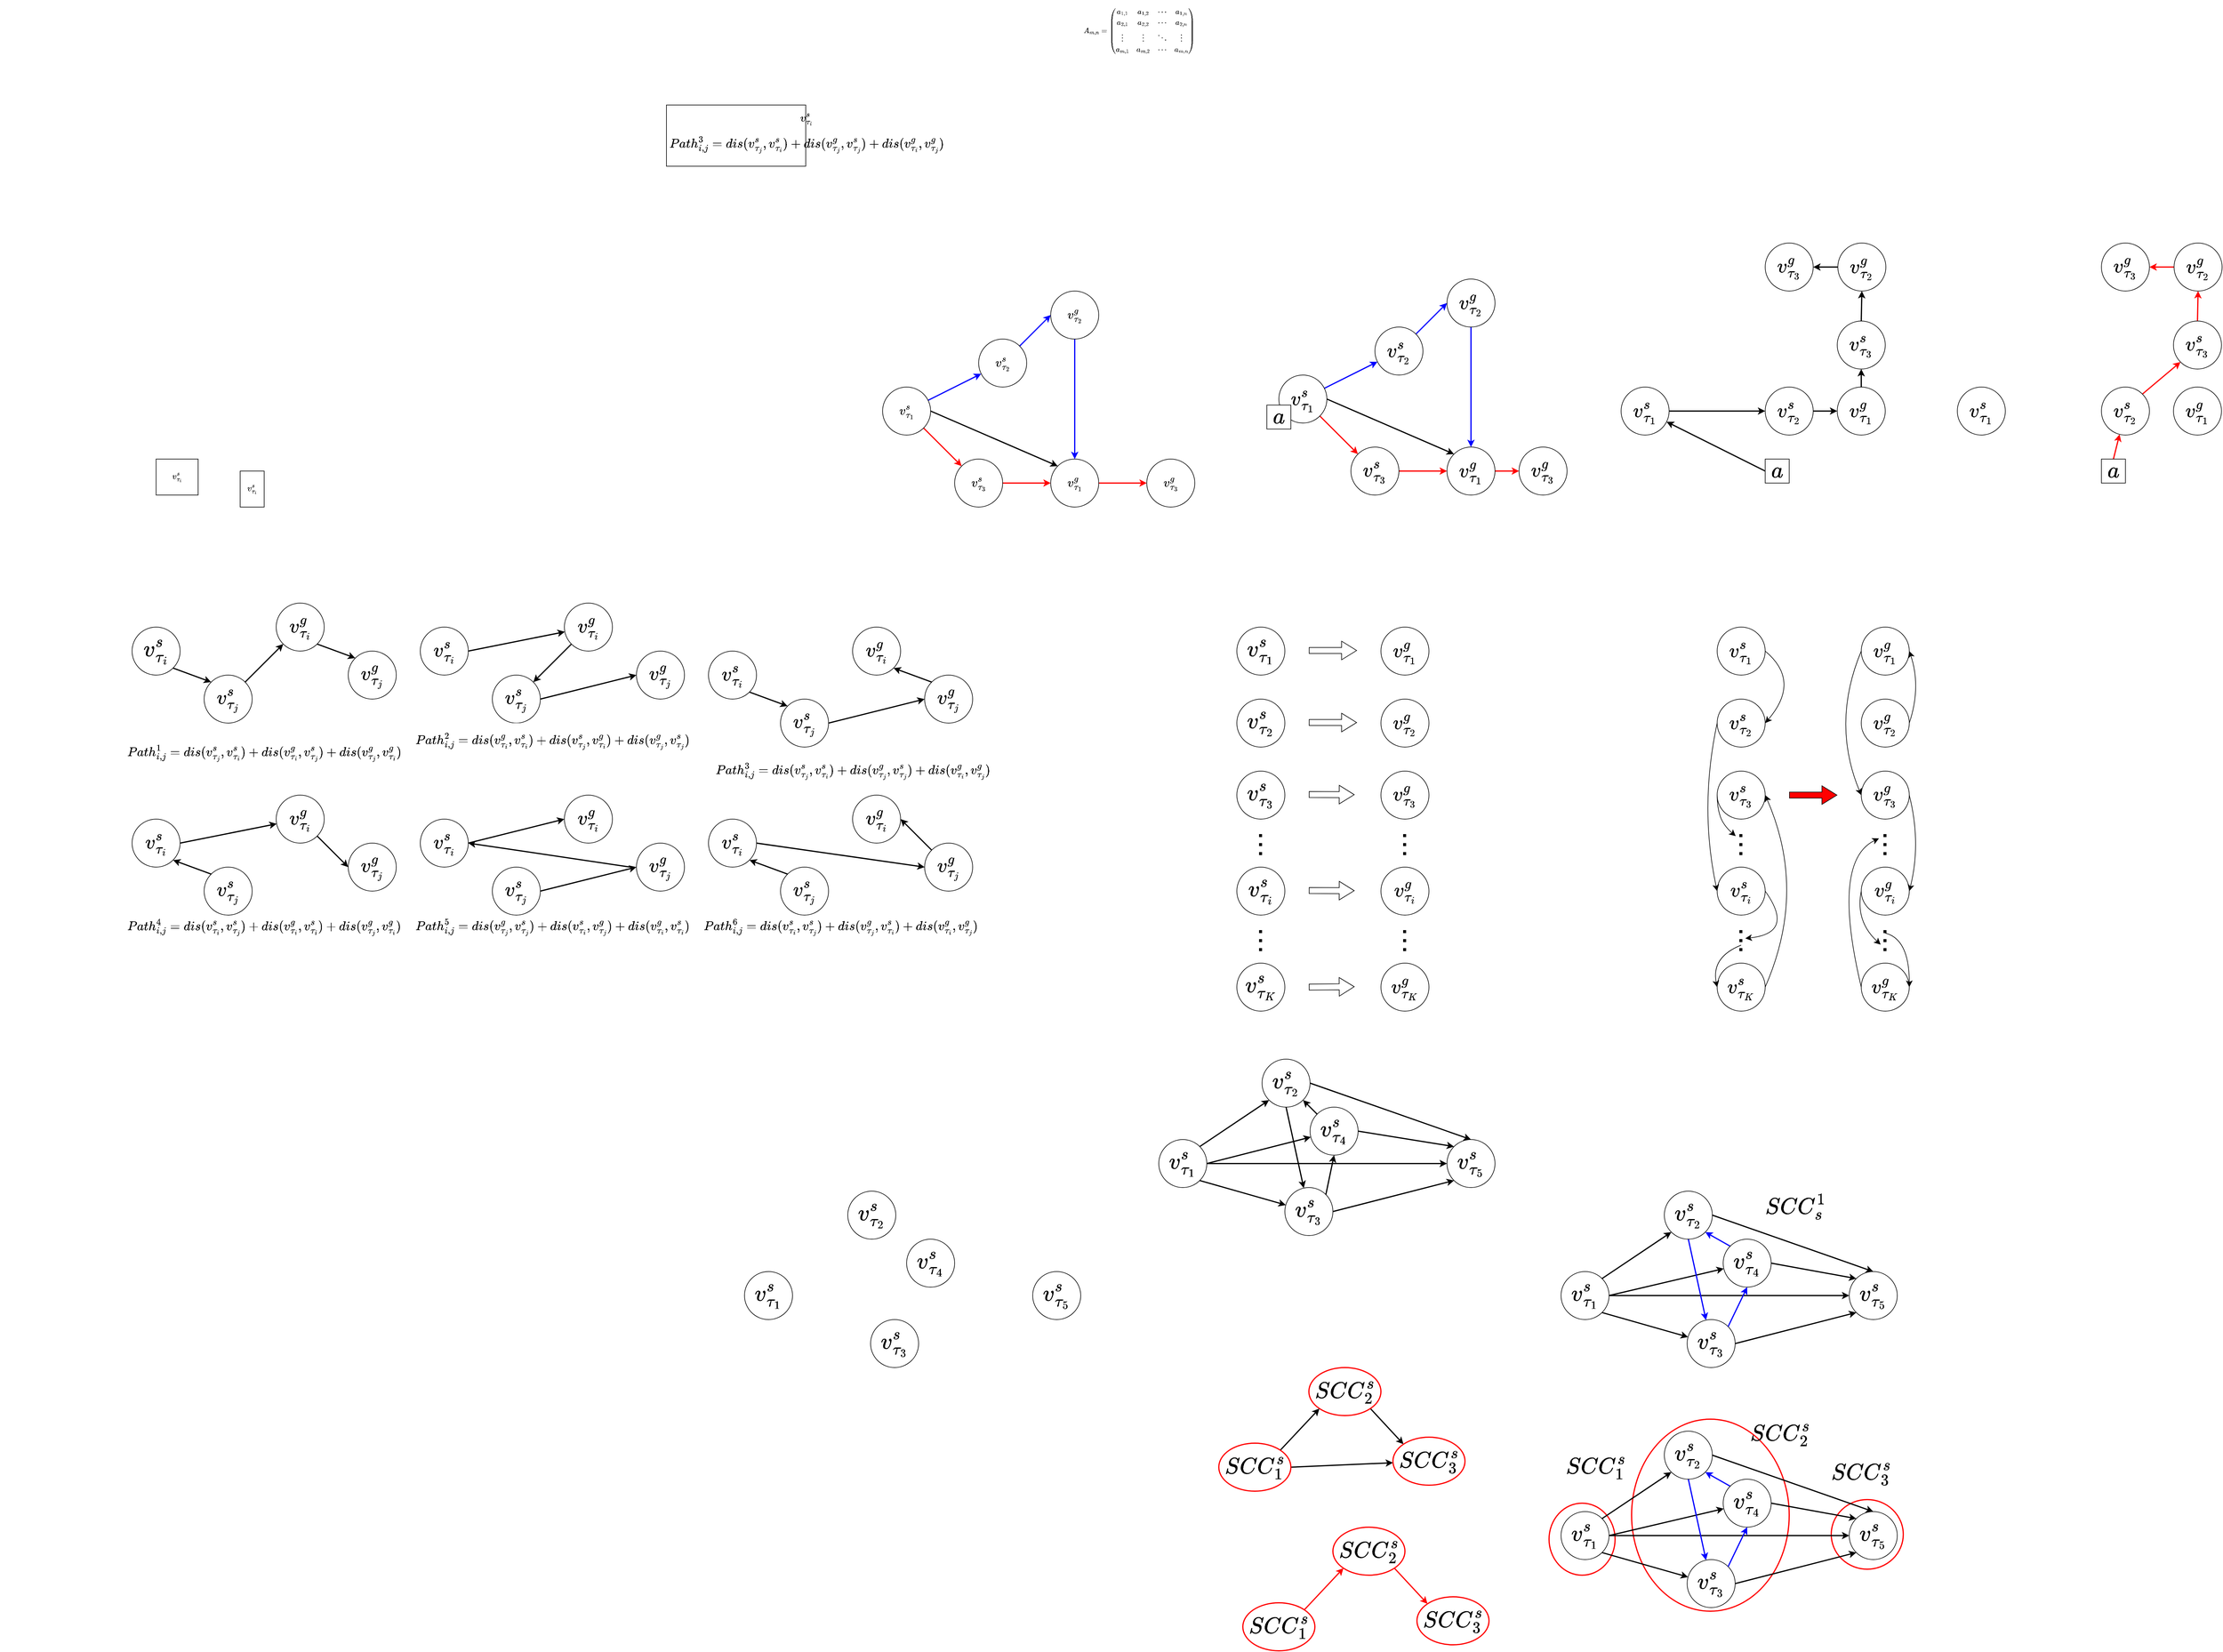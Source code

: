 <mxfile version="24.7.14">
  <diagram name="第 1 页" id="2fXzonQyr7GlmhcA955P">
    <mxGraphModel dx="3794" dy="1822" grid="1" gridSize="10" guides="1" tooltips="1" connect="1" arrows="1" fold="1" page="1" pageScale="1" pageWidth="827" pageHeight="1169" math="1" shadow="0">
      <root>
        <mxCell id="0" />
        <mxCell id="1" parent="0" />
        <mxCell id="QR9E4vNNJeaZN1FBStgV-29" value="" style="ellipse;whiteSpace=wrap;html=1;strokeColor=#FF0000;strokeWidth=2;" parent="1" vertex="1">
          <mxGeometry x="1230" y="2094" width="120" height="116" as="geometry" />
        </mxCell>
        <mxCell id="QR9E4vNNJeaZN1FBStgV-28" value="" style="ellipse;whiteSpace=wrap;html=1;strokeColor=#FF0000;strokeWidth=2;" parent="1" vertex="1">
          <mxGeometry x="760" y="2100" width="110" height="120" as="geometry" />
        </mxCell>
        <mxCell id="RxVfPSey4gtv-o3c42Gy-12" value="$$v^{ s}_{ \tau_{ i}} $$" style="ellipse;whiteSpace=wrap;html=1;aspect=fixed;fontSize=32;" parent="1" vertex="1">
          <mxGeometry x="240" y="1040" width="80" height="80" as="geometry" />
        </mxCell>
        <mxCell id="RxVfPSey4gtv-o3c42Gy-13" value="$$v^{ s}_{ \tau_{ K}}$$" style="ellipse;whiteSpace=wrap;html=1;aspect=fixed;fontSize=32;" parent="1" vertex="1">
          <mxGeometry x="240" y="1200" width="80" height="80" as="geometry" />
        </mxCell>
        <mxCell id="RxVfPSey4gtv-o3c42Gy-14" value="$$v^{ s}_{ \tau_{ 3}} $$" style="ellipse;whiteSpace=wrap;html=1;aspect=fixed;fontSize=32;" parent="1" vertex="1">
          <mxGeometry x="240" y="880" width="80" height="80" as="geometry" />
        </mxCell>
        <mxCell id="RxVfPSey4gtv-o3c42Gy-16" value="&lt;span style=&quot;font-family: &amp;quot;Lucida Console&amp;quot;; font-size: 32px;&quot;&gt;$$v^{ g}_{ \tau_ 1}$$&lt;/span&gt;" style="ellipse;whiteSpace=wrap;html=1;aspect=fixed;fontSize=32;" parent="1" vertex="1">
          <mxGeometry x="480" y="640" width="80" height="80" as="geometry" />
        </mxCell>
        <mxCell id="RxVfPSey4gtv-o3c42Gy-17" value="&lt;span style=&quot;font-family: &amp;quot;Lucida Console&amp;quot;; font-size: 32px;&quot;&gt;$$v^{ g}_{ \tau_i} $$&lt;/span&gt;" style="ellipse;whiteSpace=wrap;html=1;aspect=fixed;fontSize=32;" parent="1" vertex="1">
          <mxGeometry x="480" y="1040" width="80" height="80" as="geometry" />
        </mxCell>
        <mxCell id="RxVfPSey4gtv-o3c42Gy-18" value="&lt;span style=&quot;font-family: &amp;quot;Lucida Console&amp;quot;; font-size: 32px;&quot;&gt;$$v^{ g}_{ \tau_ K}$$&lt;/span&gt;" style="ellipse;whiteSpace=wrap;html=1;aspect=fixed;fontSize=32;" parent="1" vertex="1">
          <mxGeometry x="480" y="1200" width="80" height="80" as="geometry" />
        </mxCell>
        <mxCell id="RxVfPSey4gtv-o3c42Gy-19" value="&lt;span style=&quot;font-family: &amp;quot;Lucida Console&amp;quot;; font-size: 32px;&quot;&gt;$$v^{ g}_{ \tau_3} $$&lt;/span&gt;" style="ellipse;whiteSpace=wrap;html=1;aspect=fixed;fontSize=32;" parent="1" vertex="1">
          <mxGeometry x="480" y="880" width="80" height="80" as="geometry" />
        </mxCell>
        <mxCell id="RxVfPSey4gtv-o3c42Gy-20" value="&lt;span style=&quot;font-family: &amp;quot;Lucida Console&amp;quot;; font-size: 32px;&quot;&gt;$$v^{ g}_{ \tau_2 }$$&lt;/span&gt;" style="ellipse;whiteSpace=wrap;html=1;aspect=fixed;fontSize=32;" parent="1" vertex="1">
          <mxGeometry x="480" y="760" width="80" height="80" as="geometry" />
        </mxCell>
        <mxCell id="RxVfPSey4gtv-o3c42Gy-36" style="edgeStyle=none;curved=1;rounded=0;orthogonalLoop=1;jettySize=auto;html=1;exitX=1;exitY=0.5;exitDx=0;exitDy=0;entryX=1;entryY=0.5;entryDx=0;entryDy=0;fontSize=32;startSize=8;endSize=8;" parent="1" source="RxVfPSey4gtv-o3c42Gy-21" target="RxVfPSey4gtv-o3c42Gy-25" edge="1">
          <mxGeometry relative="1" as="geometry">
            <Array as="points">
              <mxPoint x="1180" y="730" />
            </Array>
          </mxGeometry>
        </mxCell>
        <mxCell id="RxVfPSey4gtv-o3c42Gy-21" value="&lt;span style=&quot;font-family: &amp;quot;Lucida Console&amp;quot;; font-size: 32px;&quot;&gt;$$v^{ s}_{ \tau_ 1}$$&lt;/span&gt;" style="ellipse;whiteSpace=wrap;html=1;aspect=fixed;fontSize=32;" parent="1" vertex="1">
          <mxGeometry x="1040" y="640" width="80" height="80" as="geometry" />
        </mxCell>
        <mxCell id="RxVfPSey4gtv-o3c42Gy-22" value="&lt;span style=&quot;font-family: &amp;quot;Lucida Console&amp;quot;; font-size: 32px;&quot;&gt;$$v^{ s}_{ \tau_ i}$$&lt;/span&gt;" style="ellipse;whiteSpace=wrap;html=1;aspect=fixed;fontSize=32;" parent="1" vertex="1">
          <mxGeometry x="1040" y="1040" width="80" height="80" as="geometry" />
        </mxCell>
        <mxCell id="RxVfPSey4gtv-o3c42Gy-72" style="edgeStyle=none;curved=1;rounded=0;orthogonalLoop=1;jettySize=auto;html=1;exitX=1;exitY=0.5;exitDx=0;exitDy=0;entryX=1;entryY=0.5;entryDx=0;entryDy=0;fontSize=32;startSize=8;endSize=8;" parent="1" source="RxVfPSey4gtv-o3c42Gy-23" target="RxVfPSey4gtv-o3c42Gy-24" edge="1">
          <mxGeometry relative="1" as="geometry">
            <Array as="points">
              <mxPoint x="1190" y="1080" />
            </Array>
          </mxGeometry>
        </mxCell>
        <mxCell id="RxVfPSey4gtv-o3c42Gy-23" value="&lt;span style=&quot;font-family: &amp;quot;Lucida Console&amp;quot;; font-size: 32px;&quot;&gt;$$v^{ s}_{ \tau_ K}$$&lt;/span&gt;" style="ellipse;whiteSpace=wrap;html=1;aspect=fixed;fontSize=32;" parent="1" vertex="1">
          <mxGeometry x="1040" y="1200" width="80" height="80" as="geometry" />
        </mxCell>
        <mxCell id="RxVfPSey4gtv-o3c42Gy-24" value="&lt;span style=&quot;font-family: &amp;quot;Lucida Console&amp;quot;; font-size: 32px;&quot;&gt;$$v^{ s}_{ \tau_ 3}$$&lt;/span&gt;" style="ellipse;whiteSpace=wrap;html=1;aspect=fixed;fontSize=32;" parent="1" vertex="1">
          <mxGeometry x="1040" y="880" width="80" height="80" as="geometry" />
        </mxCell>
        <mxCell id="RxVfPSey4gtv-o3c42Gy-37" style="edgeStyle=none;curved=1;rounded=0;orthogonalLoop=1;jettySize=auto;html=1;exitX=0;exitY=0.5;exitDx=0;exitDy=0;entryX=0;entryY=0.5;entryDx=0;entryDy=0;fontSize=32;startSize=8;endSize=8;" parent="1" source="RxVfPSey4gtv-o3c42Gy-25" target="RxVfPSey4gtv-o3c42Gy-22" edge="1">
          <mxGeometry relative="1" as="geometry">
            <Array as="points">
              <mxPoint x="1010" y="940" />
            </Array>
          </mxGeometry>
        </mxCell>
        <mxCell id="RxVfPSey4gtv-o3c42Gy-25" value="&lt;span style=&quot;font-family: &amp;quot;Lucida Console&amp;quot;; font-size: 32px;&quot;&gt;$$v^{ s}_{ \tau_2 }$$&lt;/span&gt;" style="ellipse;whiteSpace=wrap;html=1;aspect=fixed;fontSize=32;" parent="1" vertex="1">
          <mxGeometry x="1040" y="760" width="80" height="80" as="geometry" />
        </mxCell>
        <mxCell id="RxVfPSey4gtv-o3c42Gy-75" style="edgeStyle=none;curved=1;rounded=0;orthogonalLoop=1;jettySize=auto;html=1;entryX=0;entryY=0.5;entryDx=0;entryDy=0;fontSize=32;startSize=8;endSize=8;exitX=0;exitY=0.5;exitDx=0;exitDy=0;" parent="1" source="RxVfPSey4gtv-o3c42Gy-26" target="RxVfPSey4gtv-o3c42Gy-29" edge="1">
          <mxGeometry relative="1" as="geometry">
            <Array as="points">
              <mxPoint x="1230" y="800" />
            </Array>
          </mxGeometry>
        </mxCell>
        <mxCell id="RxVfPSey4gtv-o3c42Gy-26" value="&lt;span style=&quot;font-family: &amp;quot;Lucida Console&amp;quot;; font-size: 32px;&quot;&gt;$$v^{ g}_{ \tau_ 1}$$&lt;/span&gt;" style="ellipse;whiteSpace=wrap;html=1;aspect=fixed;fontSize=32;" parent="1" vertex="1">
          <mxGeometry x="1280" y="640" width="80" height="80" as="geometry" />
        </mxCell>
        <mxCell id="RxVfPSey4gtv-o3c42Gy-27" value="&lt;span style=&quot;font-family: &amp;quot;Lucida Console&amp;quot;; font-size: 32px;&quot;&gt;$$v^{ g}_{ \tau_ i}$$&lt;/span&gt;" style="ellipse;whiteSpace=wrap;html=1;aspect=fixed;fontSize=32;" parent="1" vertex="1">
          <mxGeometry x="1280" y="1040" width="80" height="80" as="geometry" />
        </mxCell>
        <mxCell id="RxVfPSey4gtv-o3c42Gy-28" value="&lt;span style=&quot;font-family: &amp;quot;Lucida Console&amp;quot;; font-size: 32px;&quot;&gt;$$v^{ g}_{ \tau_ K}$$&lt;/span&gt;" style="ellipse;whiteSpace=wrap;html=1;aspect=fixed;fontSize=32;" parent="1" vertex="1">
          <mxGeometry x="1280" y="1200" width="80" height="80" as="geometry" />
        </mxCell>
        <mxCell id="RxVfPSey4gtv-o3c42Gy-77" style="edgeStyle=none;curved=1;rounded=0;orthogonalLoop=1;jettySize=auto;html=1;exitX=1;exitY=0.5;exitDx=0;exitDy=0;entryX=1;entryY=0.5;entryDx=0;entryDy=0;fontSize=32;startSize=8;endSize=8;" parent="1" source="RxVfPSey4gtv-o3c42Gy-29" target="RxVfPSey4gtv-o3c42Gy-27" edge="1">
          <mxGeometry relative="1" as="geometry">
            <Array as="points">
              <mxPoint x="1380" y="1000" />
            </Array>
          </mxGeometry>
        </mxCell>
        <mxCell id="RxVfPSey4gtv-o3c42Gy-29" value="&lt;span style=&quot;font-family: &amp;quot;Lucida Console&amp;quot;; font-size: 32px;&quot;&gt;$$v^{ g}_{ \tau_ 3}$$&lt;/span&gt;" style="ellipse;whiteSpace=wrap;html=1;aspect=fixed;fontSize=32;" parent="1" vertex="1">
          <mxGeometry x="1280" y="880" width="80" height="80" as="geometry" />
        </mxCell>
        <mxCell id="RxVfPSey4gtv-o3c42Gy-74" style="edgeStyle=none;curved=1;rounded=0;orthogonalLoop=1;jettySize=auto;html=1;exitX=1;exitY=0.5;exitDx=0;exitDy=0;entryX=1;entryY=0.5;entryDx=0;entryDy=0;fontSize=32;startSize=8;endSize=8;" parent="1" source="RxVfPSey4gtv-o3c42Gy-30" target="RxVfPSey4gtv-o3c42Gy-26" edge="1">
          <mxGeometry relative="1" as="geometry">
            <Array as="points">
              <mxPoint x="1380" y="740" />
            </Array>
          </mxGeometry>
        </mxCell>
        <mxCell id="RxVfPSey4gtv-o3c42Gy-30" value="&lt;span style=&quot;font-family: &amp;quot;Lucida Console&amp;quot;; font-size: 32px;&quot;&gt;$$v^{ g}_{ \tau_ 2}$$&lt;/span&gt;" style="ellipse;whiteSpace=wrap;html=1;aspect=fixed;fontSize=32;" parent="1" vertex="1">
          <mxGeometry x="1280" y="760" width="80" height="80" as="geometry" />
        </mxCell>
        <mxCell id="RxVfPSey4gtv-o3c42Gy-31" value="" style="shape=flexArrow;endArrow=classic;html=1;rounded=0;fontSize=32;startSize=8;endSize=8;curved=1;" parent="1" edge="1">
          <mxGeometry width="50" height="50" relative="1" as="geometry">
            <mxPoint x="360" y="1079" as="sourcePoint" />
            <mxPoint x="436" y="1079.29" as="targetPoint" />
          </mxGeometry>
        </mxCell>
        <mxCell id="RxVfPSey4gtv-o3c42Gy-32" value="" style="shape=flexArrow;endArrow=classic;html=1;rounded=0;fontSize=32;startSize=8;endSize=8;curved=1;" parent="1" edge="1">
          <mxGeometry width="50" height="50" relative="1" as="geometry">
            <mxPoint x="360" y="1240" as="sourcePoint" />
            <mxPoint x="436" y="1239.29" as="targetPoint" />
          </mxGeometry>
        </mxCell>
        <mxCell id="RxVfPSey4gtv-o3c42Gy-33" value="" style="shape=flexArrow;endArrow=classic;html=1;rounded=0;fontSize=32;startSize=8;endSize=8;curved=1;" parent="1" edge="1">
          <mxGeometry width="50" height="50" relative="1" as="geometry">
            <mxPoint x="360" y="919" as="sourcePoint" />
            <mxPoint x="436" y="919.29" as="targetPoint" />
          </mxGeometry>
        </mxCell>
        <mxCell id="RxVfPSey4gtv-o3c42Gy-34" value="" style="shape=flexArrow;endArrow=classic;html=1;rounded=0;fontSize=32;startSize=8;endSize=8;curved=1;" parent="1" edge="1">
          <mxGeometry width="50" height="50" relative="1" as="geometry">
            <mxPoint x="360" y="799" as="sourcePoint" />
            <mxPoint x="440" y="799.09" as="targetPoint" />
          </mxGeometry>
        </mxCell>
        <mxCell id="RxVfPSey4gtv-o3c42Gy-35" value="" style="shape=flexArrow;endArrow=classic;html=1;rounded=0;fontSize=32;startSize=8;endSize=8;curved=1;" parent="1" edge="1">
          <mxGeometry width="50" height="50" relative="1" as="geometry">
            <mxPoint x="360" y="679" as="sourcePoint" />
            <mxPoint x="440" y="679" as="targetPoint" />
          </mxGeometry>
        </mxCell>
        <mxCell id="RxVfPSey4gtv-o3c42Gy-40" value="" style="shape=flexArrow;endArrow=classic;html=1;rounded=0;fontSize=32;startSize=8;endSize=8;curved=1;fillColor=#FF0000;gradientColor=none;" parent="1" edge="1">
          <mxGeometry width="50" height="50" relative="1" as="geometry">
            <mxPoint x="1160" y="920" as="sourcePoint" />
            <mxPoint x="1240" y="920" as="targetPoint" />
          </mxGeometry>
        </mxCell>
        <mxCell id="RxVfPSey4gtv-o3c42Gy-70" value="" style="edgeStyle=none;curved=1;rounded=0;orthogonalLoop=1;jettySize=auto;html=1;fontSize=32;startSize=8;endSize=8;entryX=0;entryY=0.5;entryDx=0;entryDy=0;" parent="1" target="RxVfPSey4gtv-o3c42Gy-23" edge="1">
          <mxGeometry relative="1" as="geometry">
            <mxPoint x="980" y="1170" as="targetPoint" />
            <Array as="points">
              <mxPoint x="1030" y="1190" />
            </Array>
            <mxPoint x="1080" y="1170" as="sourcePoint" />
          </mxGeometry>
        </mxCell>
        <mxCell id="RxVfPSey4gtv-o3c42Gy-83" value="" style="edgeStyle=none;curved=1;rounded=0;orthogonalLoop=1;jettySize=auto;html=1;fontSize=32;startSize=8;endSize=8;entryX=1;entryY=0.5;entryDx=0;entryDy=0;" parent="1" target="RxVfPSey4gtv-o3c42Gy-28" edge="1">
          <mxGeometry relative="1" as="geometry">
            <mxPoint x="1400" y="1150" as="targetPoint" />
            <Array as="points">
              <mxPoint x="1360" y="1160" />
            </Array>
            <mxPoint x="1320" y="1150" as="sourcePoint" />
          </mxGeometry>
        </mxCell>
        <mxCell id="RxVfPSey4gtv-o3c42Gy-68" style="edgeStyle=none;curved=1;rounded=0;orthogonalLoop=1;jettySize=auto;html=1;exitX=1;exitY=0.5;exitDx=0;exitDy=0;entryX=0.844;entryY=0.438;entryDx=0;entryDy=0;entryPerimeter=0;fontSize=32;startSize=8;endSize=8;" parent="1" source="RxVfPSey4gtv-o3c42Gy-22" edge="1">
          <mxGeometry relative="1" as="geometry">
            <Array as="points">
              <mxPoint x="1170" y="1150" />
            </Array>
            <mxPoint x="1086.88" y="1158.76" as="targetPoint" />
          </mxGeometry>
        </mxCell>
        <mxCell id="RxVfPSey4gtv-o3c42Gy-73" style="edgeStyle=none;curved=1;rounded=0;orthogonalLoop=1;jettySize=auto;html=1;exitX=0;exitY=0.5;exitDx=0;exitDy=0;entryX=0.044;entryY=-0.079;entryDx=0;entryDy=0;entryPerimeter=0;fontSize=32;startSize=8;endSize=8;" parent="1" source="RxVfPSey4gtv-o3c42Gy-24" edge="1">
          <mxGeometry relative="1" as="geometry">
            <Array as="points">
              <mxPoint x="1040" y="940" />
              <mxPoint x="1050" y="970" />
            </Array>
            <mxPoint x="1070.88" y="988.42" as="targetPoint" />
          </mxGeometry>
        </mxCell>
        <mxCell id="RxVfPSey4gtv-o3c42Gy-78" style="edgeStyle=none;curved=1;rounded=0;orthogonalLoop=1;jettySize=auto;html=1;exitX=0;exitY=0.5;exitDx=0;exitDy=0;entryX=0.115;entryY=0.456;entryDx=0;entryDy=0;entryPerimeter=0;fontSize=32;startSize=8;endSize=8;" parent="1" source="RxVfPSey4gtv-o3c42Gy-27" edge="1">
          <mxGeometry relative="1" as="geometry">
            <Array as="points">
              <mxPoint x="1270" y="1130" />
            </Array>
            <mxPoint x="1312.3" y="1169.12" as="targetPoint" />
          </mxGeometry>
        </mxCell>
        <mxCell id="RxVfPSey4gtv-o3c42Gy-84" style="edgeStyle=none;curved=1;rounded=0;orthogonalLoop=1;jettySize=auto;html=1;exitX=0;exitY=0.5;exitDx=0;exitDy=0;entryX=-0.026;entryY=0.109;entryDx=0;entryDy=0;entryPerimeter=0;fontSize=32;startSize=8;endSize=8;" parent="1" source="RxVfPSey4gtv-o3c42Gy-28" edge="1">
          <mxGeometry relative="1" as="geometry">
            <Array as="points">
              <mxPoint x="1230" y="1030" />
            </Array>
            <mxPoint x="1309.48" y="992.18" as="targetPoint" />
          </mxGeometry>
        </mxCell>
        <mxCell id="6" value="" style="endArrow=none;dashed=1;html=1;strokeColor=#000000;strokeWidth=5;dashPattern=1 2;fontSize=32;" parent="1" edge="1">
          <mxGeometry width="50" height="50" relative="1" as="geometry">
            <mxPoint x="279.55" y="1020" as="sourcePoint" />
            <mxPoint x="279.55" y="980" as="targetPoint" />
          </mxGeometry>
        </mxCell>
        <mxCell id="9" value="&lt;font face=&quot;Lucida Console&quot;&gt;$$A_{m,n} =&lt;br&gt; \begin{pmatrix}&lt;br&gt;  a_{1,1} &amp;amp; a_{1,2} &amp;amp; \cdots &amp;amp; a_{1,n} \\&lt;br&gt;  a_{2,1} &amp;amp; a_{2,2} &amp;amp; \cdots &amp;amp; a_{2,n} \\&lt;br&gt;  \vdots  &amp;amp; \vdots  &amp;amp; \ddots &amp;amp; \vdots  \\&lt;br&gt;  a_{m,1} &amp;amp; a_{m,2} &amp;amp; \cdots &amp;amp; a_{m,n}&lt;br&gt; \end{pmatrix}$$&lt;/font&gt;" style="text;html=1;spacing=5;spacingTop=-10;whiteSpace=wrap;overflow=visible;fillColor=none;strokeColor=none;shadow=0;rounded=0;verticalAlign=middle;" parent="1" vertex="1">
          <mxGeometry x="-20" y="-400" width="232" height="102" as="geometry" />
        </mxCell>
        <mxCell id="Y2sO-mLyn4NRbICUy5Yb-9" value="" style="endArrow=none;dashed=1;html=1;strokeColor=#000000;strokeWidth=5;dashPattern=1 2;fontSize=32;" parent="1" edge="1">
          <mxGeometry width="50" height="50" relative="1" as="geometry">
            <mxPoint x="1079.5" y="1020" as="sourcePoint" />
            <mxPoint x="1079.5" y="980" as="targetPoint" />
          </mxGeometry>
        </mxCell>
        <mxCell id="Y2sO-mLyn4NRbICUy5Yb-10" value="" style="endArrow=none;dashed=1;html=1;strokeColor=#000000;strokeWidth=5;dashPattern=1 2;fontSize=32;" parent="1" edge="1">
          <mxGeometry width="50" height="50" relative="1" as="geometry">
            <mxPoint x="1079.5" y="1180" as="sourcePoint" />
            <mxPoint x="1079.5" y="1140" as="targetPoint" />
          </mxGeometry>
        </mxCell>
        <mxCell id="Y2sO-mLyn4NRbICUy5Yb-11" value="" style="endArrow=none;dashed=1;html=1;strokeColor=#000000;strokeWidth=5;dashPattern=1 2;fontSize=32;" parent="1" edge="1">
          <mxGeometry width="50" height="50" relative="1" as="geometry">
            <mxPoint x="1319.5" y="1020" as="sourcePoint" />
            <mxPoint x="1319.5" y="980" as="targetPoint" />
          </mxGeometry>
        </mxCell>
        <mxCell id="Y2sO-mLyn4NRbICUy5Yb-12" value="" style="endArrow=none;dashed=1;html=1;strokeColor=#000000;strokeWidth=5;dashPattern=1 2;fontSize=32;" parent="1" edge="1">
          <mxGeometry width="50" height="50" relative="1" as="geometry">
            <mxPoint x="1319.5" y="1180" as="sourcePoint" />
            <mxPoint x="1319.5" y="1140" as="targetPoint" />
          </mxGeometry>
        </mxCell>
        <mxCell id="Y2sO-mLyn4NRbICUy5Yb-13" value="" style="endArrow=none;dashed=1;html=1;strokeColor=#000000;strokeWidth=5;dashPattern=1 2;fontSize=32;" parent="1" edge="1">
          <mxGeometry width="50" height="50" relative="1" as="geometry">
            <mxPoint x="519.5" y="1020" as="sourcePoint" />
            <mxPoint x="519.5" y="980" as="targetPoint" />
          </mxGeometry>
        </mxCell>
        <mxCell id="Y2sO-mLyn4NRbICUy5Yb-14" value="" style="endArrow=none;dashed=1;html=1;strokeColor=#000000;strokeWidth=5;dashPattern=1 2;fontSize=32;" parent="1" edge="1">
          <mxGeometry width="50" height="50" relative="1" as="geometry">
            <mxPoint x="279.55" y="1180" as="sourcePoint" />
            <mxPoint x="279.55" y="1140" as="targetPoint" />
          </mxGeometry>
        </mxCell>
        <mxCell id="Y2sO-mLyn4NRbICUy5Yb-15" value="" style="endArrow=none;dashed=1;html=1;strokeColor=#000000;strokeWidth=5;dashPattern=1 2;fontSize=32;" parent="1" edge="1">
          <mxGeometry width="50" height="50" relative="1" as="geometry">
            <mxPoint x="519.5" y="1180" as="sourcePoint" />
            <mxPoint x="519.5" y="1140" as="targetPoint" />
          </mxGeometry>
        </mxCell>
        <mxCell id="Y2sO-mLyn4NRbICUy5Yb-36" value="" style="rounded=0;orthogonalLoop=1;jettySize=auto;html=1;strokeColor=#0000FF;strokeWidth=2;" parent="1" source="Y2sO-mLyn4NRbICUy5Yb-39" target="Y2sO-mLyn4NRbICUy5Yb-41" edge="1">
          <mxGeometry relative="1" as="geometry" />
        </mxCell>
        <mxCell id="Y2sO-mLyn4NRbICUy5Yb-37" style="rounded=0;orthogonalLoop=1;jettySize=auto;html=1;exitX=1;exitY=1;exitDx=0;exitDy=0;entryX=0;entryY=0;entryDx=0;entryDy=0;strokeColor=#FF0000;strokeWidth=2;" parent="1" source="Y2sO-mLyn4NRbICUy5Yb-39" target="Y2sO-mLyn4NRbICUy5Yb-43" edge="1">
          <mxGeometry relative="1" as="geometry" />
        </mxCell>
        <mxCell id="Y2sO-mLyn4NRbICUy5Yb-38" style="rounded=0;orthogonalLoop=1;jettySize=auto;html=1;exitX=1;exitY=0.5;exitDx=0;exitDy=0;entryX=0;entryY=0;entryDx=0;entryDy=0;strokeWidth=2;" parent="1" source="Y2sO-mLyn4NRbICUy5Yb-39" target="Y2sO-mLyn4NRbICUy5Yb-45" edge="1">
          <mxGeometry relative="1" as="geometry" />
        </mxCell>
        <mxCell id="Y2sO-mLyn4NRbICUy5Yb-39" value="&lt;font face=&quot;Lucida Console&quot;&gt;&lt;span style=&quot;font-size: 20px&quot;&gt;$$v^{s}_{\tau_1}$$&lt;/span&gt;&lt;/font&gt;" style="ellipse;whiteSpace=wrap;html=1;aspect=fixed;" parent="1" vertex="1">
          <mxGeometry x="-350" y="240" width="80" height="80" as="geometry" />
        </mxCell>
        <mxCell id="Y2sO-mLyn4NRbICUy5Yb-40" style="rounded=0;orthogonalLoop=1;jettySize=auto;html=1;exitX=1;exitY=0;exitDx=0;exitDy=0;entryX=0;entryY=0.5;entryDx=0;entryDy=0;strokeColor=#0000FF;strokeWidth=2;" parent="1" source="Y2sO-mLyn4NRbICUy5Yb-41" target="Y2sO-mLyn4NRbICUy5Yb-47" edge="1">
          <mxGeometry relative="1" as="geometry" />
        </mxCell>
        <mxCell id="Y2sO-mLyn4NRbICUy5Yb-41" value="&lt;font face=&quot;Lucida Console&quot;&gt;&lt;span style=&quot;font-size: 20px&quot;&gt;$$v^{s}_{\tau_2}$$&lt;/span&gt;&lt;/font&gt;" style="ellipse;whiteSpace=wrap;html=1;aspect=fixed;" parent="1" vertex="1">
          <mxGeometry x="-190" y="160" width="80" height="80" as="geometry" />
        </mxCell>
        <mxCell id="Y2sO-mLyn4NRbICUy5Yb-42" value="" style="edgeStyle=orthogonalEdgeStyle;rounded=0;orthogonalLoop=1;jettySize=auto;html=1;strokeWidth=2;strokeColor=#FF0000;" parent="1" source="Y2sO-mLyn4NRbICUy5Yb-43" target="Y2sO-mLyn4NRbICUy5Yb-45" edge="1">
          <mxGeometry relative="1" as="geometry" />
        </mxCell>
        <mxCell id="Y2sO-mLyn4NRbICUy5Yb-43" value="&lt;font face=&quot;Lucida Console&quot;&gt;&lt;span style=&quot;font-size: 20px&quot;&gt;$$v^{s}_{\tau_3}$$&lt;/span&gt;&lt;/font&gt;" style="ellipse;whiteSpace=wrap;html=1;aspect=fixed;" parent="1" vertex="1">
          <mxGeometry x="-230" y="360" width="80" height="80" as="geometry" />
        </mxCell>
        <mxCell id="Y2sO-mLyn4NRbICUy5Yb-44" value="" style="edgeStyle=orthogonalEdgeStyle;rounded=0;orthogonalLoop=1;jettySize=auto;html=1;strokeColor=#FF0000;strokeWidth=2;" parent="1" source="Y2sO-mLyn4NRbICUy5Yb-45" target="Y2sO-mLyn4NRbICUy5Yb-48" edge="1">
          <mxGeometry relative="1" as="geometry" />
        </mxCell>
        <mxCell id="Y2sO-mLyn4NRbICUy5Yb-45" value="&lt;font face=&quot;Lucida Console&quot;&gt;&lt;span style=&quot;font-size: 20px&quot;&gt;$$v^{g}_{\tau_1}$$&lt;/span&gt;&lt;/font&gt;" style="ellipse;whiteSpace=wrap;html=1;aspect=fixed;" parent="1" vertex="1">
          <mxGeometry x="-70" y="360" width="80" height="80" as="geometry" />
        </mxCell>
        <mxCell id="Y2sO-mLyn4NRbICUy5Yb-46" style="rounded=0;orthogonalLoop=1;jettySize=auto;html=1;exitX=0.5;exitY=1;exitDx=0;exitDy=0;strokeColor=#0000FF;strokeWidth=2;" parent="1" source="Y2sO-mLyn4NRbICUy5Yb-47" target="Y2sO-mLyn4NRbICUy5Yb-45" edge="1">
          <mxGeometry relative="1" as="geometry" />
        </mxCell>
        <mxCell id="Y2sO-mLyn4NRbICUy5Yb-47" value="&lt;font face=&quot;Lucida Console&quot;&gt;&lt;span style=&quot;font-size: 20px&quot;&gt;$$v^{g}_{\tau_2}$$&lt;/span&gt;&lt;/font&gt;" style="ellipse;whiteSpace=wrap;html=1;aspect=fixed;" parent="1" vertex="1">
          <mxGeometry x="-70" y="80" width="80" height="80" as="geometry" />
        </mxCell>
        <mxCell id="Y2sO-mLyn4NRbICUy5Yb-48" value="&lt;font face=&quot;Lucida Console&quot;&gt;&lt;span style=&quot;font-size: 20px&quot;&gt;$$v^{g}_{\tau_3}$$&lt;/span&gt;&lt;/font&gt;" style="ellipse;whiteSpace=wrap;html=1;aspect=fixed;" parent="1" vertex="1">
          <mxGeometry x="90" y="360" width="80" height="80" as="geometry" />
        </mxCell>
        <mxCell id="Y2sO-mLyn4NRbICUy5Yb-49" value="" style="rounded=0;orthogonalLoop=1;jettySize=auto;html=1;strokeColor=#0000FF;strokeWidth=2;fontSize=32;" parent="1" source="Y2sO-mLyn4NRbICUy5Yb-52" target="Y2sO-mLyn4NRbICUy5Yb-54" edge="1">
          <mxGeometry relative="1" as="geometry" />
        </mxCell>
        <mxCell id="Y2sO-mLyn4NRbICUy5Yb-50" style="rounded=0;orthogonalLoop=1;jettySize=auto;html=1;exitX=1;exitY=1;exitDx=0;exitDy=0;entryX=0;entryY=0;entryDx=0;entryDy=0;strokeColor=#FF0000;strokeWidth=2;fontSize=32;" parent="1" source="Y2sO-mLyn4NRbICUy5Yb-52" target="Y2sO-mLyn4NRbICUy5Yb-56" edge="1">
          <mxGeometry relative="1" as="geometry" />
        </mxCell>
        <mxCell id="Y2sO-mLyn4NRbICUy5Yb-51" style="rounded=0;orthogonalLoop=1;jettySize=auto;html=1;exitX=1;exitY=0.5;exitDx=0;exitDy=0;entryX=0;entryY=0;entryDx=0;entryDy=0;strokeWidth=2;fontSize=32;" parent="1" source="Y2sO-mLyn4NRbICUy5Yb-52" target="Y2sO-mLyn4NRbICUy5Yb-58" edge="1">
          <mxGeometry relative="1" as="geometry" />
        </mxCell>
        <mxCell id="Y2sO-mLyn4NRbICUy5Yb-52" value="&lt;font face=&quot;Lucida Console&quot; style=&quot;font-size: 32px;&quot;&gt;&lt;span style=&quot;font-size: 32px;&quot;&gt;$$v^{ s}_{ \tau_ 1}$$&lt;/span&gt;&lt;/font&gt;" style="ellipse;whiteSpace=wrap;html=1;aspect=fixed;fontSize=32;" parent="1" vertex="1">
          <mxGeometry x="310" y="220" width="80" height="80" as="geometry" />
        </mxCell>
        <mxCell id="Y2sO-mLyn4NRbICUy5Yb-53" style="rounded=0;orthogonalLoop=1;jettySize=auto;html=1;exitX=1;exitY=0;exitDx=0;exitDy=0;entryX=0;entryY=0.5;entryDx=0;entryDy=0;strokeColor=#0000FF;strokeWidth=2;fontSize=32;" parent="1" source="Y2sO-mLyn4NRbICUy5Yb-54" target="Y2sO-mLyn4NRbICUy5Yb-60" edge="1">
          <mxGeometry relative="1" as="geometry" />
        </mxCell>
        <mxCell id="Y2sO-mLyn4NRbICUy5Yb-54" value="&lt;font face=&quot;Lucida Console&quot; style=&quot;font-size: 32px;&quot;&gt;&lt;span style=&quot;font-size: 32px;&quot;&gt;$$v^{ s}_{ \tau_ 2}$$&lt;/span&gt;&lt;/font&gt;" style="ellipse;whiteSpace=wrap;html=1;aspect=fixed;fontSize=32;" parent="1" vertex="1">
          <mxGeometry x="470" y="140" width="80" height="80" as="geometry" />
        </mxCell>
        <mxCell id="Y2sO-mLyn4NRbICUy5Yb-55" value="" style="edgeStyle=orthogonalEdgeStyle;rounded=0;orthogonalLoop=1;jettySize=auto;html=1;strokeWidth=2;strokeColor=#FF0000;fontSize=32;" parent="1" source="Y2sO-mLyn4NRbICUy5Yb-56" target="Y2sO-mLyn4NRbICUy5Yb-58" edge="1">
          <mxGeometry relative="1" as="geometry" />
        </mxCell>
        <mxCell id="Y2sO-mLyn4NRbICUy5Yb-56" value="&lt;font face=&quot;Lucida Console&quot; style=&quot;font-size: 32px;&quot;&gt;&lt;span style=&quot;font-size: 32px;&quot;&gt;$$v^{ s}_{ \tau_ 3}$$&lt;/span&gt;&lt;/font&gt;" style="ellipse;whiteSpace=wrap;html=1;aspect=fixed;fontSize=32;" parent="1" vertex="1">
          <mxGeometry x="430" y="340" width="80" height="80" as="geometry" />
        </mxCell>
        <mxCell id="Y2sO-mLyn4NRbICUy5Yb-57" value="" style="edgeStyle=orthogonalEdgeStyle;rounded=0;orthogonalLoop=1;jettySize=auto;html=1;strokeColor=#FF0000;strokeWidth=2;fontSize=32;" parent="1" source="Y2sO-mLyn4NRbICUy5Yb-58" target="Y2sO-mLyn4NRbICUy5Yb-61" edge="1">
          <mxGeometry relative="1" as="geometry" />
        </mxCell>
        <mxCell id="Y2sO-mLyn4NRbICUy5Yb-58" value="&lt;font face=&quot;Lucida Console&quot; style=&quot;font-size: 32px;&quot;&gt;&lt;span style=&quot;font-size: 32px;&quot;&gt;$$v^{ g}_{ \tau_ 1}$$&lt;/span&gt;&lt;/font&gt;" style="ellipse;whiteSpace=wrap;html=1;aspect=fixed;fontSize=32;" parent="1" vertex="1">
          <mxGeometry x="590" y="340" width="80" height="80" as="geometry" />
        </mxCell>
        <mxCell id="Y2sO-mLyn4NRbICUy5Yb-59" style="rounded=0;orthogonalLoop=1;jettySize=auto;html=1;exitX=0.5;exitY=1;exitDx=0;exitDy=0;strokeColor=#0000FF;strokeWidth=2;fontSize=32;" parent="1" source="Y2sO-mLyn4NRbICUy5Yb-60" target="Y2sO-mLyn4NRbICUy5Yb-58" edge="1">
          <mxGeometry relative="1" as="geometry" />
        </mxCell>
        <mxCell id="Y2sO-mLyn4NRbICUy5Yb-60" value="&lt;font face=&quot;Lucida Console&quot; style=&quot;font-size: 32px;&quot;&gt;&lt;span style=&quot;font-size: 32px;&quot;&gt;$$v^{ g}_{ \tau_ 2}$$&lt;/span&gt;&lt;/font&gt;" style="ellipse;whiteSpace=wrap;html=1;aspect=fixed;fontSize=32;" parent="1" vertex="1">
          <mxGeometry x="590" y="60" width="80" height="80" as="geometry" />
        </mxCell>
        <mxCell id="Y2sO-mLyn4NRbICUy5Yb-61" value="&lt;font face=&quot;Lucida Console&quot; style=&quot;font-size: 32px;&quot;&gt;&lt;span style=&quot;font-size: 32px;&quot;&gt;$$v^{ g}_{ \tau_ 3}$$&lt;/span&gt;&lt;/font&gt;" style="ellipse;whiteSpace=wrap;html=1;aspect=fixed;fontSize=32;" parent="1" vertex="1">
          <mxGeometry x="710" y="340" width="80" height="80" as="geometry" />
        </mxCell>
        <mxCell id="Y2sO-mLyn4NRbICUy5Yb-62" value="&lt;font style=&quot;font-size: 32px;&quot;&gt;$$a $$&lt;/font&gt;" style="rounded=0;whiteSpace=wrap;html=1;fontSize=32;" parent="1" vertex="1">
          <mxGeometry x="290" y="270" width="40" height="40" as="geometry" />
        </mxCell>
        <mxCell id="Y2sO-mLyn4NRbICUy5Yb-69" style="rounded=0;orthogonalLoop=1;jettySize=auto;html=1;exitX=1;exitY=1;exitDx=0;exitDy=0;entryX=0;entryY=0;entryDx=0;entryDy=0;strokeWidth=2;fontSize=32;" parent="1" source="Y2sO-mLyn4NRbICUy5Yb-63" target="Y2sO-mLyn4NRbICUy5Yb-65" edge="1">
          <mxGeometry relative="1" as="geometry" />
        </mxCell>
        <mxCell id="Y2sO-mLyn4NRbICUy5Yb-63" value="&lt;font face=&quot;Helvetica&quot; style=&quot;font-size: 32px;&quot;&gt;$$v^{s}_{\tau_i}$$&lt;/font&gt;" style="ellipse;whiteSpace=wrap;html=1;aspect=fixed;fontSize=32;" parent="1" vertex="1">
          <mxGeometry x="-1600" y="640" width="80" height="80" as="geometry" />
        </mxCell>
        <mxCell id="Y2sO-mLyn4NRbICUy5Yb-71" style="rounded=0;orthogonalLoop=1;jettySize=auto;html=1;exitX=1;exitY=1;exitDx=0;exitDy=0;entryX=0;entryY=0;entryDx=0;entryDy=0;strokeWidth=2;fontSize=32;" parent="1" source="Y2sO-mLyn4NRbICUy5Yb-64" target="Y2sO-mLyn4NRbICUy5Yb-66" edge="1">
          <mxGeometry relative="1" as="geometry" />
        </mxCell>
        <mxCell id="Y2sO-mLyn4NRbICUy5Yb-64" value="&lt;span style=&quot;font-family: &amp;quot;Lucida Console&amp;quot;; font-size: 32px;&quot;&gt;$$v^{g}_{\tau_i}$$&lt;/span&gt;" style="ellipse;whiteSpace=wrap;html=1;aspect=fixed;fontSize=32;" parent="1" vertex="1">
          <mxGeometry x="-1360" y="600" width="80" height="80" as="geometry" />
        </mxCell>
        <mxCell id="Y2sO-mLyn4NRbICUy5Yb-70" style="rounded=0;orthogonalLoop=1;jettySize=auto;html=1;exitX=1;exitY=0;exitDx=0;exitDy=0;entryX=0;entryY=1;entryDx=0;entryDy=0;strokeWidth=2;fontSize=32;" parent="1" source="Y2sO-mLyn4NRbICUy5Yb-65" target="Y2sO-mLyn4NRbICUy5Yb-64" edge="1">
          <mxGeometry relative="1" as="geometry" />
        </mxCell>
        <mxCell id="Y2sO-mLyn4NRbICUy5Yb-65" value="&lt;span style=&quot;font-family: &amp;quot;Lucida Console&amp;quot;; font-size: 32px;&quot;&gt;$$v^{s}_{\tau_j}$$&lt;/span&gt;" style="ellipse;whiteSpace=wrap;html=1;aspect=fixed;fontSize=32;" parent="1" vertex="1">
          <mxGeometry x="-1480" y="720" width="80" height="80" as="geometry" />
        </mxCell>
        <mxCell id="Y2sO-mLyn4NRbICUy5Yb-66" value="&lt;span style=&quot;font-family: &amp;quot;Lucida Console&amp;quot;; font-size: 32px;&quot;&gt;$$v^{g}_{\tau_j}$$&lt;/span&gt;" style="ellipse;whiteSpace=wrap;html=1;aspect=fixed;fontSize=32;" parent="1" vertex="1">
          <mxGeometry x="-1240" y="680" width="80" height="80" as="geometry" />
        </mxCell>
        <mxCell id="Y2sO-mLyn4NRbICUy5Yb-118" style="rounded=0;orthogonalLoop=1;jettySize=auto;html=1;exitX=1;exitY=0.5;exitDx=0;exitDy=0;strokeWidth=2;fontSize=32;movable=1;resizable=1;rotatable=1;deletable=1;editable=1;locked=0;connectable=1;" parent="1" source="Y2sO-mLyn4NRbICUy5Yb-111" target="Y2sO-mLyn4NRbICUy5Yb-113" edge="1">
          <mxGeometry relative="1" as="geometry" />
        </mxCell>
        <mxCell id="Y2sO-mLyn4NRbICUy5Yb-111" value="&lt;span style=&quot;font-family: &amp;quot;Lucida Console&amp;quot;; font-size: 32px;&quot;&gt;$$v^{s}_{\tau_i}$$&lt;/span&gt;" style="ellipse;whiteSpace=wrap;html=1;aspect=fixed;fontSize=32;movable=1;resizable=1;rotatable=1;deletable=1;editable=1;locked=0;connectable=1;" parent="1" vertex="1">
          <mxGeometry x="-1120" y="640" width="80" height="80" as="geometry" />
        </mxCell>
        <mxCell id="Y2sO-mLyn4NRbICUy5Yb-119" style="rounded=0;orthogonalLoop=1;jettySize=auto;html=1;exitX=0;exitY=1;exitDx=0;exitDy=0;entryX=1;entryY=0;entryDx=0;entryDy=0;strokeWidth=2;fontSize=32;movable=1;resizable=1;rotatable=1;deletable=1;editable=1;locked=0;connectable=1;" parent="1" source="Y2sO-mLyn4NRbICUy5Yb-113" target="Y2sO-mLyn4NRbICUy5Yb-115" edge="1">
          <mxGeometry relative="1" as="geometry" />
        </mxCell>
        <mxCell id="Y2sO-mLyn4NRbICUy5Yb-113" value="&lt;span style=&quot;font-size: 32px;&quot;&gt;&lt;font style=&quot;font-size: 32px;&quot;&gt;$$v^{g}_{\tau_i}$$&lt;/font&gt;&lt;/span&gt;" style="ellipse;whiteSpace=wrap;html=1;aspect=fixed;fontSize=32;fontFamily=Verdana;movable=1;resizable=1;rotatable=1;deletable=1;editable=1;locked=0;connectable=1;" parent="1" vertex="1">
          <mxGeometry x="-880" y="600" width="80" height="80" as="geometry" />
        </mxCell>
        <mxCell id="Y2sO-mLyn4NRbICUy5Yb-120" style="rounded=0;orthogonalLoop=1;jettySize=auto;html=1;exitX=1;exitY=0.5;exitDx=0;exitDy=0;entryX=0;entryY=0.5;entryDx=0;entryDy=0;strokeWidth=2;fontSize=32;movable=1;resizable=1;rotatable=1;deletable=1;editable=1;locked=0;connectable=1;" parent="1" source="Y2sO-mLyn4NRbICUy5Yb-115" target="Y2sO-mLyn4NRbICUy5Yb-116" edge="1">
          <mxGeometry relative="1" as="geometry" />
        </mxCell>
        <mxCell id="Y2sO-mLyn4NRbICUy5Yb-115" value="&lt;span style=&quot;font-family: &amp;quot;Lucida Console&amp;quot;; font-size: 32px;&quot;&gt;$$v^{s}_{\tau_j}$$&lt;/span&gt;" style="ellipse;whiteSpace=wrap;html=1;aspect=fixed;fontSize=32;movable=1;resizable=1;rotatable=1;deletable=1;editable=1;locked=0;connectable=1;" parent="1" vertex="1">
          <mxGeometry x="-1000" y="720" width="80" height="80" as="geometry" />
        </mxCell>
        <mxCell id="Y2sO-mLyn4NRbICUy5Yb-116" value="&lt;span style=&quot;font-family: &amp;quot;Lucida Console&amp;quot;; font-size: 32px;&quot;&gt;$$v^{g}_{\tau_j}$$&lt;/span&gt;" style="ellipse;whiteSpace=wrap;html=1;aspect=fixed;fontSize=32;movable=1;resizable=1;rotatable=1;deletable=1;editable=1;locked=0;connectable=1;" parent="1" vertex="1">
          <mxGeometry x="-760" y="680" width="80" height="80" as="geometry" />
        </mxCell>
        <mxCell id="Y2sO-mLyn4NRbICUy5Yb-121" style="rounded=0;orthogonalLoop=1;jettySize=auto;html=1;exitX=1;exitY=1;exitDx=0;exitDy=0;entryX=0;entryY=0;entryDx=0;entryDy=0;strokeWidth=2;fontSize=32;movable=1;resizable=1;rotatable=1;deletable=1;editable=1;locked=0;connectable=1;fontFamily=Lucida Console;verticalAlign=middle;horizontal=1;labelPosition=center;verticalLabelPosition=middle;align=center;labelBorderColor=none;textShadow=0;spacing=2;" parent="1" source="Y2sO-mLyn4NRbICUy5Yb-122" target="Y2sO-mLyn4NRbICUy5Yb-126" edge="1">
          <mxGeometry relative="1" as="geometry" />
        </mxCell>
        <mxCell id="Y2sO-mLyn4NRbICUy5Yb-122" value="&lt;span style=&quot;font-size: 32px;&quot;&gt;$$v^{ s}_{ \tau_ i}$$&lt;/span&gt;" style="ellipse;whiteSpace=wrap;html=1;aspect=fixed;fontSize=32;movable=1;resizable=1;rotatable=1;deletable=1;editable=1;locked=0;connectable=1;flipV=0;flipH=0;fontFamily=Lucida Console;verticalAlign=middle;horizontal=1;labelPosition=center;verticalLabelPosition=middle;align=center;labelBorderColor=none;textShadow=0;spacing=2;" parent="1" vertex="1">
          <mxGeometry x="-640" y="680" width="80" height="80" as="geometry" />
        </mxCell>
        <mxCell id="Y2sO-mLyn4NRbICUy5Yb-123" style="rounded=0;orthogonalLoop=1;jettySize=auto;html=1;entryX=1;entryY=1;entryDx=0;entryDy=0;strokeWidth=2;exitX=0;exitY=0;exitDx=0;exitDy=0;fontSize=32;movable=1;resizable=1;rotatable=1;deletable=1;editable=1;locked=0;connectable=1;fontFamily=Lucida Console;verticalAlign=middle;horizontal=1;labelPosition=center;verticalLabelPosition=middle;align=center;labelBorderColor=none;textShadow=0;spacing=2;" parent="1" source="Y2sO-mLyn4NRbICUy5Yb-127" target="Y2sO-mLyn4NRbICUy5Yb-124" edge="1">
          <mxGeometry relative="1" as="geometry">
            <mxPoint x="-100.313" y="660" as="sourcePoint" />
          </mxGeometry>
        </mxCell>
        <mxCell id="Y2sO-mLyn4NRbICUy5Yb-124" value="&lt;span style=&quot;font-size: 32px;&quot;&gt;$$v^{g}_{ \tau_i}$$&lt;/span&gt;" style="ellipse;whiteSpace=wrap;html=1;aspect=fixed;fontSize=32;movable=1;resizable=1;rotatable=1;deletable=1;editable=1;locked=0;connectable=1;flipV=0;flipH=0;fontFamily=Lucida Console;verticalAlign=middle;horizontal=1;labelPosition=center;verticalLabelPosition=middle;align=center;labelBorderColor=none;textShadow=0;spacing=2;" parent="1" vertex="1">
          <mxGeometry x="-400" y="640" width="80" height="80" as="geometry" />
        </mxCell>
        <mxCell id="Y2sO-mLyn4NRbICUy5Yb-125" style="rounded=0;orthogonalLoop=1;jettySize=auto;html=1;exitX=1;exitY=0.5;exitDx=0;exitDy=0;entryX=0;entryY=0.5;entryDx=0;entryDy=0;strokeWidth=2;fontSize=32;movable=1;resizable=1;rotatable=1;deletable=1;editable=1;locked=0;connectable=1;fontFamily=Lucida Console;verticalAlign=middle;horizontal=1;labelPosition=center;verticalLabelPosition=middle;align=center;labelBorderColor=none;textShadow=0;spacing=2;" parent="1" source="Y2sO-mLyn4NRbICUy5Yb-126" target="Y2sO-mLyn4NRbICUy5Yb-127" edge="1">
          <mxGeometry relative="1" as="geometry" />
        </mxCell>
        <mxCell id="Y2sO-mLyn4NRbICUy5Yb-126" value="&lt;span style=&quot;font-size: 32px;&quot;&gt;$$v^{s}_{ \tau_j}$$&lt;/span&gt;" style="ellipse;whiteSpace=wrap;html=1;aspect=fixed;fontSize=32;movable=1;resizable=1;rotatable=1;deletable=1;editable=1;locked=0;connectable=1;flipV=0;flipH=0;fontFamily=Lucida Console;verticalAlign=middle;horizontal=1;labelPosition=center;verticalLabelPosition=middle;align=center;labelBorderColor=none;textShadow=0;spacing=2;" parent="1" vertex="1">
          <mxGeometry x="-520" y="760" width="80" height="80" as="geometry" />
        </mxCell>
        <mxCell id="Y2sO-mLyn4NRbICUy5Yb-127" value="&lt;span style=&quot;font-size: 32px;&quot;&gt;$$v^{ g}_{ \tau_ j}$$&lt;/span&gt;" style="ellipse;whiteSpace=wrap;html=1;aspect=fixed;fontSize=32;movable=1;resizable=1;rotatable=1;deletable=1;editable=1;locked=0;connectable=1;flipV=0;flipH=0;fontFamily=Lucida Console;verticalAlign=middle;horizontal=1;labelPosition=center;verticalLabelPosition=middle;align=center;labelBorderColor=none;textShadow=0;spacing=2;" parent="1" vertex="1">
          <mxGeometry x="-280" y="720" width="80" height="80" as="geometry" />
        </mxCell>
        <mxCell id="Y2sO-mLyn4NRbICUy5Yb-128" value="&lt;font style=&quot;font-size: 18px;&quot;&gt;$$Path^3_{i,j}=dis(v^s_{\tau_j}, v^s_{\tau_i})+dis(v^g_{\tau_j}, v^s_{\tau_j})+dis(v^g_{\tau_i}, v^g_{\tau_j})$$&lt;/font&gt;" style="text;html=1;align=center;verticalAlign=middle;resizable=0;points=[];autosize=1;strokeColor=none;fillColor=none;fontSize=18;" parent="1" vertex="1">
          <mxGeometry x="-840" y="860" width="880" height="40" as="geometry" />
        </mxCell>
        <mxCell id="Y2sO-mLyn4NRbICUy5Yb-130" style="rounded=0;orthogonalLoop=1;jettySize=auto;html=1;exitX=1;exitY=0.5;exitDx=0;exitDy=0;strokeWidth=2;fontSize=32;" parent="1" source="Y2sO-mLyn4NRbICUy5Yb-131" target="Y2sO-mLyn4NRbICUy5Yb-133" edge="1">
          <mxGeometry relative="1" as="geometry" />
        </mxCell>
        <mxCell id="Y2sO-mLyn4NRbICUy5Yb-131" value="&lt;span style=&quot;font-family: &amp;quot;Lucida Console&amp;quot;; font-size: 32px;&quot;&gt;$$v^{ s}_{ \tau_ i}$$&lt;/span&gt;" style="ellipse;whiteSpace=wrap;html=1;aspect=fixed;fontSize=32;" parent="1" vertex="1">
          <mxGeometry x="-1600" y="960" width="80" height="80" as="geometry" />
        </mxCell>
        <mxCell id="Y2sO-mLyn4NRbICUy5Yb-132" style="rounded=0;orthogonalLoop=1;jettySize=auto;html=1;entryX=1;entryY=1;entryDx=0;entryDy=0;strokeWidth=2;exitX=0;exitY=0;exitDx=0;exitDy=0;fontSize=32;" parent="1" source="Y2sO-mLyn4NRbICUy5Yb-135" target="Y2sO-mLyn4NRbICUy5Yb-131" edge="1">
          <mxGeometry relative="1" as="geometry">
            <mxPoint x="-1550" y="1080" as="sourcePoint" />
          </mxGeometry>
        </mxCell>
        <mxCell id="Y2sO-mLyn4NRbICUy5Yb-133" value="&lt;span style=&quot;font-family: &amp;quot;Lucida Console&amp;quot;; font-size: 32px;&quot;&gt;$$v^{g}_{ \tau_i}$$&lt;/span&gt;" style="ellipse;whiteSpace=wrap;html=1;aspect=fixed;fontSize=32;" parent="1" vertex="1">
          <mxGeometry x="-1360" y="920" width="80" height="80" as="geometry" />
        </mxCell>
        <mxCell id="Y2sO-mLyn4NRbICUy5Yb-134" style="rounded=0;orthogonalLoop=1;jettySize=auto;html=1;entryX=0;entryY=0.5;entryDx=0;entryDy=0;strokeWidth=2;fontSize=32;" parent="1" source="Y2sO-mLyn4NRbICUy5Yb-133" target="Y2sO-mLyn4NRbICUy5Yb-136" edge="1">
          <mxGeometry relative="1" as="geometry" />
        </mxCell>
        <mxCell id="Y2sO-mLyn4NRbICUy5Yb-135" value="&lt;span style=&quot;font-family: &amp;quot;Lucida Console&amp;quot;; font-size: 32px;&quot;&gt;$$v^{s}_{ \tau_j}$$&lt;/span&gt;" style="ellipse;whiteSpace=wrap;html=1;aspect=fixed;fontSize=32;" parent="1" vertex="1">
          <mxGeometry x="-1480" y="1040" width="80" height="80" as="geometry" />
        </mxCell>
        <mxCell id="Y2sO-mLyn4NRbICUy5Yb-136" value="&lt;span style=&quot;font-family: &amp;quot;Lucida Console&amp;quot;; font-size: 32px;&quot;&gt;$$v^{ g}_{ \tau_ j}$$&lt;/span&gt;" style="ellipse;whiteSpace=wrap;html=1;aspect=fixed;fontSize=32;" parent="1" vertex="1">
          <mxGeometry x="-1240" y="1000" width="80" height="80" as="geometry" />
        </mxCell>
        <mxCell id="Y2sO-mLyn4NRbICUy5Yb-137" value="&lt;font style=&quot;font-size: 18px;&quot;&gt;$$Path^4_{i,j}=dis(v^s_{\tau_i}, v^s_{\tau_j})+dis(v^g_{\tau_i}, v^s_{\tau_i})+dis(v^g_{\tau_j}, v^g_{\tau_i})$$&lt;/font&gt;" style="text;html=1;align=center;verticalAlign=middle;resizable=0;points=[];autosize=1;strokeColor=none;fillColor=none;fontSize=18;" parent="1" vertex="1">
          <mxGeometry x="-1820" y="1120" width="880" height="40" as="geometry" />
        </mxCell>
        <mxCell id="Y2sO-mLyn4NRbICUy5Yb-140" value="&lt;span style=&quot;font-family: &amp;quot;Lucida Console&amp;quot;; font-size: 32px;&quot;&gt;$$v^{ s}_{ \tau_ i}$$&lt;/span&gt;" style="ellipse;whiteSpace=wrap;html=1;aspect=fixed;fontSize=32;" parent="1" vertex="1">
          <mxGeometry x="-1120" y="960" width="80" height="80" as="geometry" />
        </mxCell>
        <mxCell id="Y2sO-mLyn4NRbICUy5Yb-141" style="rounded=0;orthogonalLoop=1;jettySize=auto;html=1;entryX=1;entryY=0.5;entryDx=0;entryDy=0;strokeWidth=2;fontSize=32;" parent="1" target="Y2sO-mLyn4NRbICUy5Yb-140" edge="1">
          <mxGeometry relative="1" as="geometry">
            <mxPoint x="-770" y="1040" as="sourcePoint" />
          </mxGeometry>
        </mxCell>
        <mxCell id="Y2sO-mLyn4NRbICUy5Yb-142" value="&lt;span style=&quot;font-family: &amp;quot;Lucida Console&amp;quot;; font-size: 32px;&quot;&gt;$$v^{g}_{ \tau_i}$$&lt;/span&gt;" style="ellipse;whiteSpace=wrap;html=1;aspect=fixed;fontSize=32;" parent="1" vertex="1">
          <mxGeometry x="-880" y="920" width="80" height="80" as="geometry" />
        </mxCell>
        <mxCell id="Y2sO-mLyn4NRbICUy5Yb-143" style="rounded=0;orthogonalLoop=1;jettySize=auto;html=1;exitX=1;exitY=0.5;exitDx=0;exitDy=0;entryX=0;entryY=0.5;entryDx=0;entryDy=0;strokeWidth=2;fontSize=32;" parent="1" source="Y2sO-mLyn4NRbICUy5Yb-144" target="Y2sO-mLyn4NRbICUy5Yb-145" edge="1">
          <mxGeometry relative="1" as="geometry" />
        </mxCell>
        <mxCell id="Y2sO-mLyn4NRbICUy5Yb-144" value="&lt;span style=&quot;font-family: &amp;quot;Lucida Console&amp;quot;; font-size: 32px;&quot;&gt;$$v^{s}_{ \tau_j}$$&lt;/span&gt;" style="ellipse;whiteSpace=wrap;html=1;aspect=fixed;fontSize=32;" parent="1" vertex="1">
          <mxGeometry x="-1000" y="1040" width="80" height="80" as="geometry" />
        </mxCell>
        <mxCell id="Y2sO-mLyn4NRbICUy5Yb-145" value="&lt;span style=&quot;font-family: &amp;quot;Lucida Console&amp;quot;; font-size: 32px;&quot;&gt;$$v^{ g}_{ \tau_ j}$$&lt;/span&gt;" style="ellipse;whiteSpace=wrap;html=1;aspect=fixed;fontSize=32;" parent="1" vertex="1">
          <mxGeometry x="-760" y="1000" width="80" height="80" as="geometry" />
        </mxCell>
        <mxCell id="Y2sO-mLyn4NRbICUy5Yb-146" value="&lt;font style=&quot;font-size: 18px;&quot;&gt;$$Path^5_{i,j}=dis(v^g_{\tau_j}, v^s_{\tau_j})+dis(v^s_{\tau_i}, v^g_{\tau_j})+dis(v^g_{\tau_i}, v^s_{\tau_i})$$&lt;/font&gt;" style="text;html=1;align=center;verticalAlign=middle;resizable=0;points=[];autosize=1;strokeColor=none;fillColor=none;fontSize=18;" parent="1" vertex="1">
          <mxGeometry x="-1340" y="1120" width="880" height="40" as="geometry" />
        </mxCell>
        <mxCell id="Y2sO-mLyn4NRbICUy5Yb-148" style="rounded=0;orthogonalLoop=1;jettySize=auto;html=1;strokeWidth=2;entryX=0;entryY=0.5;entryDx=0;entryDy=0;exitX=1;exitY=0.5;exitDx=0;exitDy=0;fontSize=32;" parent="1" source="Y2sO-mLyn4NRbICUy5Yb-140" target="Y2sO-mLyn4NRbICUy5Yb-142" edge="1">
          <mxGeometry relative="1" as="geometry">
            <mxPoint x="-1050" y="930" as="sourcePoint" />
            <mxPoint x="-890.0" y="890" as="targetPoint" />
          </mxGeometry>
        </mxCell>
        <mxCell id="Y2sO-mLyn4NRbICUy5Yb-149" style="rounded=0;orthogonalLoop=1;jettySize=auto;html=1;exitX=1;exitY=0.5;exitDx=0;exitDy=0;strokeWidth=2;entryX=0;entryY=0.5;entryDx=0;entryDy=0;fontSize=32;" parent="1" source="Y2sO-mLyn4NRbICUy5Yb-150" target="Y2sO-mLyn4NRbICUy5Yb-155" edge="1">
          <mxGeometry relative="1" as="geometry" />
        </mxCell>
        <mxCell id="Y2sO-mLyn4NRbICUy5Yb-150" value="&lt;span style=&quot;font-family: &amp;quot;Lucida Console&amp;quot;; font-size: 32px;&quot;&gt;$$v^{ s}_{ \tau_ i}$$&lt;/span&gt;" style="ellipse;whiteSpace=wrap;html=1;aspect=fixed;fontSize=32;" parent="1" vertex="1">
          <mxGeometry x="-640" y="960" width="80" height="80" as="geometry" />
        </mxCell>
        <mxCell id="Y2sO-mLyn4NRbICUy5Yb-151" style="rounded=0;orthogonalLoop=1;jettySize=auto;html=1;entryX=1;entryY=1;entryDx=0;entryDy=0;strokeWidth=2;exitX=0;exitY=0;exitDx=0;exitDy=0;fontSize=32;" parent="1" source="Y2sO-mLyn4NRbICUy5Yb-154" target="Y2sO-mLyn4NRbICUy5Yb-150" edge="1">
          <mxGeometry relative="1" as="geometry">
            <mxPoint x="-590" y="1080" as="sourcePoint" />
          </mxGeometry>
        </mxCell>
        <mxCell id="Y2sO-mLyn4NRbICUy5Yb-152" value="&lt;span style=&quot;font-family: &amp;quot;Lucida Console&amp;quot;; font-size: 32px;&quot;&gt;$$v^{g}_{ \tau_i}$$&lt;/span&gt;" style="ellipse;whiteSpace=wrap;html=1;aspect=fixed;fontSize=32;" parent="1" vertex="1">
          <mxGeometry x="-400" y="920" width="80" height="80" as="geometry" />
        </mxCell>
        <mxCell id="Y2sO-mLyn4NRbICUy5Yb-153" style="rounded=0;orthogonalLoop=1;jettySize=auto;html=1;strokeWidth=2;exitX=0;exitY=0;exitDx=0;exitDy=0;entryX=1;entryY=0.5;entryDx=0;entryDy=0;fontSize=32;" parent="1" source="Y2sO-mLyn4NRbICUy5Yb-155" target="Y2sO-mLyn4NRbICUy5Yb-152" edge="1">
          <mxGeometry relative="1" as="geometry">
            <mxPoint x="-260" y="910" as="targetPoint" />
          </mxGeometry>
        </mxCell>
        <mxCell id="Y2sO-mLyn4NRbICUy5Yb-154" value="&lt;span style=&quot;font-family: &amp;quot;Lucida Console&amp;quot;; font-size: 32px;&quot;&gt;$$v^{s}_{ \tau_j}$$&lt;/span&gt;" style="ellipse;whiteSpace=wrap;html=1;aspect=fixed;fontSize=32;" parent="1" vertex="1">
          <mxGeometry x="-520" y="1040" width="80" height="80" as="geometry" />
        </mxCell>
        <mxCell id="Y2sO-mLyn4NRbICUy5Yb-155" value="&lt;span style=&quot;font-family: &amp;quot;Lucida Console&amp;quot;; font-size: 32px;&quot;&gt;$$v^{ g}_{ \tau_ j}$$&lt;/span&gt;" style="ellipse;whiteSpace=wrap;html=1;aspect=fixed;fontSize=32;" parent="1" vertex="1">
          <mxGeometry x="-280" y="1000" width="80" height="80" as="geometry" />
        </mxCell>
        <mxCell id="Y2sO-mLyn4NRbICUy5Yb-156" value="&lt;font style=&quot;font-size: 18px;&quot;&gt;$$Path^6_{i,j}=dis(v^s_{\tau_i}, v^s_{\tau_j})+dis(v^g_{\tau_j}, v^s_{\tau_i})+dis(v^g_{\tau_i}, v^g_{\tau_j})$$&lt;/font&gt;" style="text;html=1;align=center;verticalAlign=middle;resizable=0;points=[];autosize=1;strokeColor=none;fillColor=none;fontSize=18;" parent="1" vertex="1">
          <mxGeometry x="-860" y="1120" width="880" height="40" as="geometry" />
        </mxCell>
        <mxCell id="Y2sO-mLyn4NRbICUy5Yb-158" value="&lt;span style=&quot;font-size: 18px; text-wrap: nowrap;&quot;&gt;$$Path^1_{i,j}=dis(v^s_{\tau_j}, v^s_{\tau_i})+dis(v^g_{\tau_i}, v^s_{\tau_j})+dis(v^g_{\tau_j}, v^g_{\tau_i})$$&lt;/span&gt;" style="rounded=0;whiteSpace=wrap;html=1;strokeWidth=0;strokeColor=none;" parent="1" vertex="1">
          <mxGeometry x="-1600" y="820" width="440" height="60" as="geometry" />
        </mxCell>
        <mxCell id="Y2sO-mLyn4NRbICUy5Yb-160" value="&lt;span style=&quot;font-size: 18px; text-wrap: nowrap;&quot;&gt;$$Path^2_{i,j}=dis(v^g_{\tau_i}, v^s_{\tau_i})+dis(v^s_{\tau_j}, v^g_{\tau_i})+dis(v^g_{\tau_j}, v^s_{\tau_j})$$&lt;/span&gt;" style="rounded=0;whiteSpace=wrap;html=1;fontSize=18;strokeColor=none;movable=1;resizable=1;rotatable=1;deletable=1;editable=1;locked=0;connectable=1;" parent="1" vertex="1">
          <mxGeometry x="-1120" y="800" width="440" height="60" as="geometry" />
        </mxCell>
        <mxCell id="9EjIGRCsvelz1hka1fL--12" value="&lt;font style=&quot;font-size: 18px;&quot; face=&quot;Lucida Console&quot;&gt;$$v^s_{\tau_i}$$&lt;/font&gt;&lt;div&gt;&lt;span style=&quot;text-align: center; text-wrap: nowrap;&quot;&gt;$$Path^3_{i,j}=dis(v^s_{\tau_j}, v^s_{\tau_i})+dis(v^g_{\tau_j}, v^s_{\tau_j})+dis(v^g_{\tau_i}, v^g_{\tau_j})$$&lt;/span&gt;&lt;/div&gt;" style="text;html=1;spacing=5;spacingTop=-10;whiteSpace=wrap;overflow=visible;fillColor=none;strokeColor=default;shadow=0;rounded=0;verticalAlign=middle;fontSize=18;" parent="1" vertex="1">
          <mxGeometry x="-710" y="-230" width="232" height="102" as="geometry" />
        </mxCell>
        <mxCell id="tGvHR41yQsbJT7l2FqXR-13" value="$$v^{s}_{\tau_{i}} $$" style="whiteSpace=wrap;html=1;" parent="1" vertex="1">
          <mxGeometry x="-1560" y="360" width="70" height="60" as="geometry" />
        </mxCell>
        <mxCell id="tGvHR41yQsbJT7l2FqXR-14" value="$$v^{s}_{\tau_i}$$" style="whiteSpace=wrap;html=1;" parent="1" vertex="1">
          <mxGeometry x="-1420" y="380" width="40" height="60" as="geometry" />
        </mxCell>
        <mxCell id="tGvHR41yQsbJT7l2FqXR-15" value="$$v^{ s}_{ \tau_{ 1}}$$" style="ellipse;whiteSpace=wrap;html=1;aspect=fixed;fontSize=32;" parent="1" vertex="1">
          <mxGeometry x="240" y="640" width="80" height="80" as="geometry" />
        </mxCell>
        <mxCell id="tGvHR41yQsbJT7l2FqXR-16" value="$$v^{ s}_{ \tau_{2 }} $$" style="ellipse;whiteSpace=wrap;html=1;aspect=fixed;fontSize=32;" parent="1" vertex="1">
          <mxGeometry x="240" y="760" width="80" height="80" as="geometry" />
        </mxCell>
        <mxCell id="0dSAhkAK_P9C1hMgFNcp-19" style="rounded=0;orthogonalLoop=1;jettySize=auto;html=1;exitX=1;exitY=0;exitDx=0;exitDy=0;entryX=0.5;entryY=1;entryDx=0;entryDy=0;strokeWidth=2;" parent="1" source="0dSAhkAK_P9C1hMgFNcp-9" target="0dSAhkAK_P9C1hMgFNcp-12" edge="1">
          <mxGeometry relative="1" as="geometry" />
        </mxCell>
        <mxCell id="0dSAhkAK_P9C1hMgFNcp-21" style="rounded=0;orthogonalLoop=1;jettySize=auto;html=1;exitX=1;exitY=0.5;exitDx=0;exitDy=0;entryX=0;entryY=1;entryDx=0;entryDy=0;strokeWidth=2;" parent="1" source="0dSAhkAK_P9C1hMgFNcp-9" target="0dSAhkAK_P9C1hMgFNcp-13" edge="1">
          <mxGeometry relative="1" as="geometry" />
        </mxCell>
        <mxCell id="0dSAhkAK_P9C1hMgFNcp-9" value="$$v^{s}_{ \tau_{3}}$$" style="ellipse;whiteSpace=wrap;html=1;aspect=fixed;fontSize=32;" parent="1" vertex="1">
          <mxGeometry x="320" y="1574" width="80" height="80" as="geometry" />
        </mxCell>
        <mxCell id="0dSAhkAK_P9C1hMgFNcp-14" style="rounded=0;orthogonalLoop=1;jettySize=auto;html=1;exitX=1;exitY=0;exitDx=0;exitDy=0;entryX=0;entryY=1;entryDx=0;entryDy=0;strokeWidth=2;" parent="1" source="0dSAhkAK_P9C1hMgFNcp-10" target="0dSAhkAK_P9C1hMgFNcp-11" edge="1">
          <mxGeometry relative="1" as="geometry" />
        </mxCell>
        <mxCell id="0dSAhkAK_P9C1hMgFNcp-15" style="rounded=0;orthogonalLoop=1;jettySize=auto;html=1;exitX=1;exitY=1;exitDx=0;exitDy=0;strokeWidth=2;" parent="1" source="0dSAhkAK_P9C1hMgFNcp-10" target="0dSAhkAK_P9C1hMgFNcp-9" edge="1">
          <mxGeometry relative="1" as="geometry" />
        </mxCell>
        <mxCell id="0dSAhkAK_P9C1hMgFNcp-16" style="rounded=0;orthogonalLoop=1;jettySize=auto;html=1;exitX=1;exitY=0.5;exitDx=0;exitDy=0;strokeWidth=2;" parent="1" source="0dSAhkAK_P9C1hMgFNcp-10" target="0dSAhkAK_P9C1hMgFNcp-12" edge="1">
          <mxGeometry relative="1" as="geometry" />
        </mxCell>
        <mxCell id="0dSAhkAK_P9C1hMgFNcp-17" style="rounded=0;orthogonalLoop=1;jettySize=auto;html=1;exitX=1;exitY=0.5;exitDx=0;exitDy=0;entryX=0;entryY=0.5;entryDx=0;entryDy=0;strokeWidth=2;" parent="1" source="0dSAhkAK_P9C1hMgFNcp-10" target="0dSAhkAK_P9C1hMgFNcp-13" edge="1">
          <mxGeometry relative="1" as="geometry" />
        </mxCell>
        <mxCell id="0dSAhkAK_P9C1hMgFNcp-10" value="$$v^{ s}_{ \tau_{ 1}}$$" style="ellipse;whiteSpace=wrap;html=1;aspect=fixed;fontSize=32;" parent="1" vertex="1">
          <mxGeometry x="110" y="1494" width="80" height="80" as="geometry" />
        </mxCell>
        <mxCell id="0dSAhkAK_P9C1hMgFNcp-18" style="rounded=0;orthogonalLoop=1;jettySize=auto;html=1;exitX=0.5;exitY=1;exitDx=0;exitDy=0;strokeWidth=2;" parent="1" source="0dSAhkAK_P9C1hMgFNcp-11" target="0dSAhkAK_P9C1hMgFNcp-9" edge="1">
          <mxGeometry relative="1" as="geometry" />
        </mxCell>
        <mxCell id="0dSAhkAK_P9C1hMgFNcp-23" style="rounded=0;orthogonalLoop=1;jettySize=auto;html=1;exitX=1;exitY=0.5;exitDx=0;exitDy=0;entryX=0.5;entryY=0;entryDx=0;entryDy=0;strokeWidth=2;" parent="1" source="0dSAhkAK_P9C1hMgFNcp-11" target="0dSAhkAK_P9C1hMgFNcp-13" edge="1">
          <mxGeometry relative="1" as="geometry" />
        </mxCell>
        <mxCell id="0dSAhkAK_P9C1hMgFNcp-11" value="$$v^{s}_{ \tau_{2}}$$" style="ellipse;whiteSpace=wrap;html=1;aspect=fixed;fontSize=32;" parent="1" vertex="1">
          <mxGeometry x="282" y="1360" width="80" height="80" as="geometry" />
        </mxCell>
        <mxCell id="0dSAhkAK_P9C1hMgFNcp-20" style="rounded=0;orthogonalLoop=1;jettySize=auto;html=1;exitX=0;exitY=0;exitDx=0;exitDy=0;entryX=1;entryY=1;entryDx=0;entryDy=0;strokeWidth=2;" parent="1" source="0dSAhkAK_P9C1hMgFNcp-12" target="0dSAhkAK_P9C1hMgFNcp-11" edge="1">
          <mxGeometry relative="1" as="geometry" />
        </mxCell>
        <mxCell id="0dSAhkAK_P9C1hMgFNcp-22" style="rounded=0;orthogonalLoop=1;jettySize=auto;html=1;exitX=1;exitY=0.5;exitDx=0;exitDy=0;entryX=0;entryY=0;entryDx=0;entryDy=0;strokeWidth=2;" parent="1" source="0dSAhkAK_P9C1hMgFNcp-12" target="0dSAhkAK_P9C1hMgFNcp-13" edge="1">
          <mxGeometry relative="1" as="geometry" />
        </mxCell>
        <mxCell id="0dSAhkAK_P9C1hMgFNcp-12" value="$$v^{ s}_{ \tau_{ 4}}$$" style="ellipse;whiteSpace=wrap;html=1;aspect=fixed;fontSize=32;" parent="1" vertex="1">
          <mxGeometry x="362" y="1440" width="80" height="80" as="geometry" />
        </mxCell>
        <mxCell id="0dSAhkAK_P9C1hMgFNcp-13" value="$$v^{ s}_{ \tau_{ 5}}$$" style="ellipse;whiteSpace=wrap;html=1;aspect=fixed;fontSize=32;" parent="1" vertex="1">
          <mxGeometry x="590" y="1494" width="80" height="80" as="geometry" />
        </mxCell>
        <mxCell id="0dSAhkAK_P9C1hMgFNcp-26" value="$$v^{ s}_{ \tau_{ 3}} $$" style="ellipse;whiteSpace=wrap;html=1;aspect=fixed;fontSize=32;" parent="1" vertex="1">
          <mxGeometry x="-370" y="1794" width="80" height="80" as="geometry" />
        </mxCell>
        <mxCell id="0dSAhkAK_P9C1hMgFNcp-31" value="$$v^{ s}_{ \tau_{ 1}}$$" style="ellipse;whiteSpace=wrap;html=1;aspect=fixed;fontSize=32;" parent="1" vertex="1">
          <mxGeometry x="-580" y="1714" width="80" height="80" as="geometry" />
        </mxCell>
        <mxCell id="0dSAhkAK_P9C1hMgFNcp-34" value="$$v^{ s}_{ \tau_{2 }} $$" style="ellipse;whiteSpace=wrap;html=1;aspect=fixed;fontSize=32;" parent="1" vertex="1">
          <mxGeometry x="-408" y="1580" width="80" height="80" as="geometry" />
        </mxCell>
        <mxCell id="0dSAhkAK_P9C1hMgFNcp-37" value="$$v^{ s}_{ \tau_{ 4}}$$" style="ellipse;whiteSpace=wrap;html=1;aspect=fixed;fontSize=32;" parent="1" vertex="1">
          <mxGeometry x="-310" y="1660" width="80" height="80" as="geometry" />
        </mxCell>
        <mxCell id="0dSAhkAK_P9C1hMgFNcp-38" value="$$v^{ s}_{ \tau_{ 5}}$$" style="ellipse;whiteSpace=wrap;html=1;aspect=fixed;fontSize=32;" parent="1" vertex="1">
          <mxGeometry x="-100" y="1714" width="80" height="80" as="geometry" />
        </mxCell>
        <mxCell id="0dSAhkAK_P9C1hMgFNcp-40" style="rounded=0;orthogonalLoop=1;jettySize=auto;html=1;exitX=1;exitY=0.5;exitDx=0;exitDy=0;entryX=0;entryY=1;entryDx=0;entryDy=0;strokeWidth=2;" parent="1" source="0dSAhkAK_P9C1hMgFNcp-41" target="0dSAhkAK_P9C1hMgFNcp-53" edge="1">
          <mxGeometry relative="1" as="geometry" />
        </mxCell>
        <mxCell id="0dSAhkAK_P9C1hMgFNcp-41" value="$$v^{s}_{ \tau_{3}}$$" style="ellipse;whiteSpace=wrap;html=1;aspect=fixed;fontSize=32;" parent="1" vertex="1">
          <mxGeometry x="990" y="1794" width="80" height="80" as="geometry" />
        </mxCell>
        <mxCell id="0dSAhkAK_P9C1hMgFNcp-42" style="rounded=0;orthogonalLoop=1;jettySize=auto;html=1;exitX=1;exitY=0;exitDx=0;exitDy=0;entryX=0;entryY=1;entryDx=0;entryDy=0;strokeWidth=2;" parent="1" source="0dSAhkAK_P9C1hMgFNcp-46" target="0dSAhkAK_P9C1hMgFNcp-49" edge="1">
          <mxGeometry relative="1" as="geometry" />
        </mxCell>
        <mxCell id="0dSAhkAK_P9C1hMgFNcp-43" style="rounded=0;orthogonalLoop=1;jettySize=auto;html=1;exitX=1;exitY=1;exitDx=0;exitDy=0;strokeWidth=2;" parent="1" source="0dSAhkAK_P9C1hMgFNcp-46" target="0dSAhkAK_P9C1hMgFNcp-41" edge="1">
          <mxGeometry relative="1" as="geometry" />
        </mxCell>
        <mxCell id="0dSAhkAK_P9C1hMgFNcp-44" style="rounded=0;orthogonalLoop=1;jettySize=auto;html=1;exitX=1;exitY=0.5;exitDx=0;exitDy=0;strokeWidth=2;" parent="1" source="0dSAhkAK_P9C1hMgFNcp-46" target="0dSAhkAK_P9C1hMgFNcp-52" edge="1">
          <mxGeometry relative="1" as="geometry" />
        </mxCell>
        <mxCell id="0dSAhkAK_P9C1hMgFNcp-45" style="rounded=0;orthogonalLoop=1;jettySize=auto;html=1;exitX=1;exitY=0.5;exitDx=0;exitDy=0;entryX=0;entryY=0.5;entryDx=0;entryDy=0;strokeWidth=2;" parent="1" source="0dSAhkAK_P9C1hMgFNcp-46" target="0dSAhkAK_P9C1hMgFNcp-53" edge="1">
          <mxGeometry relative="1" as="geometry" />
        </mxCell>
        <mxCell id="0dSAhkAK_P9C1hMgFNcp-46" value="$$v^{ s}_{ \tau_{ 1}}$$" style="ellipse;whiteSpace=wrap;html=1;aspect=fixed;fontSize=32;" parent="1" vertex="1">
          <mxGeometry x="780" y="1714" width="80" height="80" as="geometry" />
        </mxCell>
        <mxCell id="0dSAhkAK_P9C1hMgFNcp-47" style="rounded=0;orthogonalLoop=1;jettySize=auto;html=1;exitX=0.5;exitY=1;exitDx=0;exitDy=0;strokeWidth=2;strokeColor=#0000FF;" parent="1" source="0dSAhkAK_P9C1hMgFNcp-49" target="0dSAhkAK_P9C1hMgFNcp-41" edge="1">
          <mxGeometry relative="1" as="geometry" />
        </mxCell>
        <mxCell id="0dSAhkAK_P9C1hMgFNcp-48" style="rounded=0;orthogonalLoop=1;jettySize=auto;html=1;exitX=1;exitY=0.5;exitDx=0;exitDy=0;entryX=0.5;entryY=0;entryDx=0;entryDy=0;strokeWidth=2;" parent="1" source="0dSAhkAK_P9C1hMgFNcp-49" target="0dSAhkAK_P9C1hMgFNcp-53" edge="1">
          <mxGeometry relative="1" as="geometry" />
        </mxCell>
        <mxCell id="0dSAhkAK_P9C1hMgFNcp-49" value="$$v^{s}_{ \tau_{2}}$$" style="ellipse;whiteSpace=wrap;html=1;aspect=fixed;fontSize=32;" parent="1" vertex="1">
          <mxGeometry x="952" y="1580" width="80" height="80" as="geometry" />
        </mxCell>
        <mxCell id="0dSAhkAK_P9C1hMgFNcp-50" style="rounded=0;orthogonalLoop=1;jettySize=auto;html=1;exitX=0;exitY=0;exitDx=0;exitDy=0;entryX=1;entryY=1;entryDx=0;entryDy=0;strokeWidth=2;strokeColor=#0000FF;" parent="1" source="0dSAhkAK_P9C1hMgFNcp-52" target="0dSAhkAK_P9C1hMgFNcp-49" edge="1">
          <mxGeometry relative="1" as="geometry" />
        </mxCell>
        <mxCell id="0dSAhkAK_P9C1hMgFNcp-51" style="rounded=0;orthogonalLoop=1;jettySize=auto;html=1;exitX=1;exitY=0.5;exitDx=0;exitDy=0;entryX=0;entryY=0;entryDx=0;entryDy=0;strokeWidth=2;" parent="1" source="0dSAhkAK_P9C1hMgFNcp-52" target="0dSAhkAK_P9C1hMgFNcp-53" edge="1">
          <mxGeometry relative="1" as="geometry" />
        </mxCell>
        <mxCell id="0dSAhkAK_P9C1hMgFNcp-52" value="$$v^{ s}_{ \tau_{ 4}}$$" style="ellipse;whiteSpace=wrap;html=1;aspect=fixed;fontSize=32;" parent="1" vertex="1">
          <mxGeometry x="1050" y="1660" width="80" height="80" as="geometry" />
        </mxCell>
        <mxCell id="0dSAhkAK_P9C1hMgFNcp-53" value="$$v^{ s}_{ \tau_{ 5}}$$" style="ellipse;whiteSpace=wrap;html=1;aspect=fixed;fontSize=32;" parent="1" vertex="1">
          <mxGeometry x="1260" y="1714" width="80" height="80" as="geometry" />
        </mxCell>
        <mxCell id="0dSAhkAK_P9C1hMgFNcp-55" value="$$SCC^1_s$$" style="text;html=1;align=center;verticalAlign=middle;resizable=0;points=[];autosize=1;strokeColor=none;fillColor=none;fontSize=32;" parent="1" vertex="1">
          <mxGeometry x="1055" y="1580" width="230" height="50" as="geometry" />
        </mxCell>
        <mxCell id="0dSAhkAK_P9C1hMgFNcp-39" style="rounded=0;orthogonalLoop=1;jettySize=auto;html=1;exitX=1;exitY=0;exitDx=0;exitDy=0;entryX=0.5;entryY=1;entryDx=0;entryDy=0;strokeWidth=2;strokeColor=#0000FF;" parent="1" source="0dSAhkAK_P9C1hMgFNcp-41" target="0dSAhkAK_P9C1hMgFNcp-52" edge="1">
          <mxGeometry relative="1" as="geometry" />
        </mxCell>
        <mxCell id="QR9E4vNNJeaZN1FBStgV-9" value="" style="ellipse;whiteSpace=wrap;html=1;strokeColor=#FF0000;strokeWidth=2;" parent="1" vertex="1">
          <mxGeometry x="897.5" y="1960" width="262.5" height="320" as="geometry" />
        </mxCell>
        <mxCell id="QR9E4vNNJeaZN1FBStgV-10" style="rounded=0;orthogonalLoop=1;jettySize=auto;html=1;exitX=1;exitY=0.5;exitDx=0;exitDy=0;entryX=0;entryY=1;entryDx=0;entryDy=0;strokeWidth=2;" parent="1" source="QR9E4vNNJeaZN1FBStgV-11" target="QR9E4vNNJeaZN1FBStgV-23" edge="1">
          <mxGeometry relative="1" as="geometry" />
        </mxCell>
        <mxCell id="QR9E4vNNJeaZN1FBStgV-11" value="$$v^{s}_{ \tau_{3}}$$" style="ellipse;whiteSpace=wrap;html=1;aspect=fixed;fontSize=32;" parent="1" vertex="1">
          <mxGeometry x="990" y="2194" width="80" height="80" as="geometry" />
        </mxCell>
        <mxCell id="QR9E4vNNJeaZN1FBStgV-12" style="rounded=0;orthogonalLoop=1;jettySize=auto;html=1;exitX=1;exitY=0;exitDx=0;exitDy=0;entryX=0;entryY=1;entryDx=0;entryDy=0;strokeWidth=2;" parent="1" source="QR9E4vNNJeaZN1FBStgV-16" target="QR9E4vNNJeaZN1FBStgV-19" edge="1">
          <mxGeometry relative="1" as="geometry" />
        </mxCell>
        <mxCell id="QR9E4vNNJeaZN1FBStgV-13" style="rounded=0;orthogonalLoop=1;jettySize=auto;html=1;exitX=1;exitY=1;exitDx=0;exitDy=0;strokeWidth=2;" parent="1" source="QR9E4vNNJeaZN1FBStgV-16" target="QR9E4vNNJeaZN1FBStgV-11" edge="1">
          <mxGeometry relative="1" as="geometry" />
        </mxCell>
        <mxCell id="QR9E4vNNJeaZN1FBStgV-14" style="rounded=0;orthogonalLoop=1;jettySize=auto;html=1;exitX=1;exitY=0.5;exitDx=0;exitDy=0;strokeWidth=2;" parent="1" source="QR9E4vNNJeaZN1FBStgV-16" target="QR9E4vNNJeaZN1FBStgV-22" edge="1">
          <mxGeometry relative="1" as="geometry" />
        </mxCell>
        <mxCell id="QR9E4vNNJeaZN1FBStgV-15" style="rounded=0;orthogonalLoop=1;jettySize=auto;html=1;exitX=1;exitY=0.5;exitDx=0;exitDy=0;entryX=0;entryY=0.5;entryDx=0;entryDy=0;strokeWidth=2;" parent="1" source="QR9E4vNNJeaZN1FBStgV-16" target="QR9E4vNNJeaZN1FBStgV-23" edge="1">
          <mxGeometry relative="1" as="geometry" />
        </mxCell>
        <mxCell id="QR9E4vNNJeaZN1FBStgV-16" value="$$v^{ s}_{ \tau_{ 1}}$$" style="ellipse;whiteSpace=wrap;html=1;aspect=fixed;fontSize=32;" parent="1" vertex="1">
          <mxGeometry x="780" y="2114" width="80" height="80" as="geometry" />
        </mxCell>
        <mxCell id="QR9E4vNNJeaZN1FBStgV-17" style="rounded=0;orthogonalLoop=1;jettySize=auto;html=1;exitX=0.5;exitY=1;exitDx=0;exitDy=0;strokeWidth=2;strokeColor=#0000FF;" parent="1" source="QR9E4vNNJeaZN1FBStgV-19" target="QR9E4vNNJeaZN1FBStgV-11" edge="1">
          <mxGeometry relative="1" as="geometry" />
        </mxCell>
        <mxCell id="QR9E4vNNJeaZN1FBStgV-18" style="rounded=0;orthogonalLoop=1;jettySize=auto;html=1;exitX=1;exitY=0.5;exitDx=0;exitDy=0;entryX=0.5;entryY=0;entryDx=0;entryDy=0;strokeWidth=2;" parent="1" source="QR9E4vNNJeaZN1FBStgV-19" target="QR9E4vNNJeaZN1FBStgV-23" edge="1">
          <mxGeometry relative="1" as="geometry" />
        </mxCell>
        <mxCell id="QR9E4vNNJeaZN1FBStgV-19" value="$$v^{s}_{ \tau_{2}}$$" style="ellipse;whiteSpace=wrap;html=1;aspect=fixed;fontSize=32;" parent="1" vertex="1">
          <mxGeometry x="952" y="1980" width="80" height="80" as="geometry" />
        </mxCell>
        <mxCell id="QR9E4vNNJeaZN1FBStgV-20" style="rounded=0;orthogonalLoop=1;jettySize=auto;html=1;exitX=0;exitY=0;exitDx=0;exitDy=0;entryX=1;entryY=1;entryDx=0;entryDy=0;strokeWidth=2;strokeColor=#0000FF;" parent="1" source="QR9E4vNNJeaZN1FBStgV-22" target="QR9E4vNNJeaZN1FBStgV-19" edge="1">
          <mxGeometry relative="1" as="geometry" />
        </mxCell>
        <mxCell id="QR9E4vNNJeaZN1FBStgV-21" style="rounded=0;orthogonalLoop=1;jettySize=auto;html=1;exitX=1;exitY=0.5;exitDx=0;exitDy=0;entryX=0;entryY=0;entryDx=0;entryDy=0;strokeWidth=2;" parent="1" source="QR9E4vNNJeaZN1FBStgV-22" target="QR9E4vNNJeaZN1FBStgV-23" edge="1">
          <mxGeometry relative="1" as="geometry" />
        </mxCell>
        <mxCell id="QR9E4vNNJeaZN1FBStgV-22" value="$$v^{ s}_{ \tau_{ 4}}$$" style="ellipse;whiteSpace=wrap;html=1;aspect=fixed;fontSize=32;" parent="1" vertex="1">
          <mxGeometry x="1050" y="2060" width="80" height="80" as="geometry" />
        </mxCell>
        <mxCell id="QR9E4vNNJeaZN1FBStgV-23" value="$$v^{ s}_{ \tau_{ 5}}$$" style="ellipse;whiteSpace=wrap;html=1;aspect=fixed;fontSize=32;" parent="1" vertex="1">
          <mxGeometry x="1260" y="2114" width="80" height="80" as="geometry" />
        </mxCell>
        <mxCell id="QR9E4vNNJeaZN1FBStgV-24" value="$$SCC^s_2$$" style="text;html=1;align=center;verticalAlign=middle;resizable=0;points=[];autosize=1;strokeColor=none;fillColor=none;fontSize=32;" parent="1" vertex="1">
          <mxGeometry x="1030" y="1960" width="230" height="50" as="geometry" />
        </mxCell>
        <mxCell id="QR9E4vNNJeaZN1FBStgV-25" style="rounded=0;orthogonalLoop=1;jettySize=auto;html=1;exitX=1;exitY=0;exitDx=0;exitDy=0;entryX=0.5;entryY=1;entryDx=0;entryDy=0;strokeWidth=2;strokeColor=#0000FF;" parent="1" source="QR9E4vNNJeaZN1FBStgV-11" target="QR9E4vNNJeaZN1FBStgV-22" edge="1">
          <mxGeometry relative="1" as="geometry" />
        </mxCell>
        <mxCell id="QR9E4vNNJeaZN1FBStgV-27" value="$$ SCC^ s_1$$" style="rounded=0;whiteSpace=wrap;html=1;fontSize=32;strokeColor=none;" parent="1" vertex="1">
          <mxGeometry x="777.5" y="2010" width="120" height="60" as="geometry" />
        </mxCell>
        <mxCell id="QR9E4vNNJeaZN1FBStgV-30" value="$$ SCC^ s_3$$" style="rounded=0;whiteSpace=wrap;html=1;fontSize=32;strokeColor=none;" parent="1" vertex="1">
          <mxGeometry x="1220" y="2020" width="120" height="60" as="geometry" />
        </mxCell>
        <mxCell id="QR9E4vNNJeaZN1FBStgV-34" style="rounded=0;orthogonalLoop=1;jettySize=auto;html=1;exitX=1;exitY=0;exitDx=0;exitDy=0;entryX=0;entryY=1;entryDx=0;entryDy=0;strokeWidth=2;" parent="1" source="QR9E4vNNJeaZN1FBStgV-31" target="QR9E4vNNJeaZN1FBStgV-32" edge="1">
          <mxGeometry relative="1" as="geometry" />
        </mxCell>
        <mxCell id="QR9E4vNNJeaZN1FBStgV-36" style="rounded=0;orthogonalLoop=1;jettySize=auto;html=1;exitX=1;exitY=0.5;exitDx=0;exitDy=0;strokeWidth=2;" parent="1" source="QR9E4vNNJeaZN1FBStgV-31" target="QR9E4vNNJeaZN1FBStgV-33" edge="1">
          <mxGeometry relative="1" as="geometry" />
        </mxCell>
        <mxCell id="QR9E4vNNJeaZN1FBStgV-31" value="$$SCC^ s_1$$" style="ellipse;whiteSpace=wrap;html=1;strokeColor=#FF0000;strokeWidth=2;fontSize=32;" parent="1" vertex="1">
          <mxGeometry x="210" y="2000" width="120" height="80" as="geometry" />
        </mxCell>
        <mxCell id="QR9E4vNNJeaZN1FBStgV-35" style="rounded=0;orthogonalLoop=1;jettySize=auto;html=1;exitX=1;exitY=1;exitDx=0;exitDy=0;entryX=0;entryY=0;entryDx=0;entryDy=0;strokeWidth=2;" parent="1" source="QR9E4vNNJeaZN1FBStgV-32" target="QR9E4vNNJeaZN1FBStgV-33" edge="1">
          <mxGeometry relative="1" as="geometry" />
        </mxCell>
        <mxCell id="QR9E4vNNJeaZN1FBStgV-32" value="$$SCC^ s_2$$" style="ellipse;whiteSpace=wrap;html=1;strokeColor=#FF0000;strokeWidth=2;fontSize=32;" parent="1" vertex="1">
          <mxGeometry x="360" y="1874" width="120" height="80" as="geometry" />
        </mxCell>
        <mxCell id="QR9E4vNNJeaZN1FBStgV-33" value="$$SCC^ s_3$$" style="ellipse;whiteSpace=wrap;html=1;strokeColor=#FF0000;strokeWidth=2;fontSize=32;" parent="1" vertex="1">
          <mxGeometry x="500" y="1990" width="120" height="80" as="geometry" />
        </mxCell>
        <mxCell id="QR9E4vNNJeaZN1FBStgV-43" style="rounded=0;orthogonalLoop=1;jettySize=auto;html=1;exitX=1;exitY=0;exitDx=0;exitDy=0;entryX=0;entryY=1;entryDx=0;entryDy=0;strokeWidth=2;strokeColor=#FF0000;" parent="1" source="QR9E4vNNJeaZN1FBStgV-45" target="QR9E4vNNJeaZN1FBStgV-47" edge="1">
          <mxGeometry relative="1" as="geometry" />
        </mxCell>
        <mxCell id="QR9E4vNNJeaZN1FBStgV-45" value="$$SCC^ s_1$$" style="ellipse;whiteSpace=wrap;html=1;strokeColor=#FF0000;strokeWidth=2;fontSize=32;" parent="1" vertex="1">
          <mxGeometry x="250" y="2266" width="120" height="80" as="geometry" />
        </mxCell>
        <mxCell id="QR9E4vNNJeaZN1FBStgV-46" style="rounded=0;orthogonalLoop=1;jettySize=auto;html=1;exitX=1;exitY=1;exitDx=0;exitDy=0;entryX=0;entryY=0;entryDx=0;entryDy=0;strokeWidth=2;strokeColor=#FF0000;" parent="1" source="QR9E4vNNJeaZN1FBStgV-47" target="QR9E4vNNJeaZN1FBStgV-48" edge="1">
          <mxGeometry relative="1" as="geometry" />
        </mxCell>
        <mxCell id="QR9E4vNNJeaZN1FBStgV-47" value="$$SCC^ s_2$$" style="ellipse;whiteSpace=wrap;html=1;strokeColor=#FF0000;strokeWidth=2;fontSize=32;" parent="1" vertex="1">
          <mxGeometry x="400" y="2140" width="120" height="80" as="geometry" />
        </mxCell>
        <mxCell id="QR9E4vNNJeaZN1FBStgV-48" value="$$SCC^ s_3$$" style="ellipse;whiteSpace=wrap;html=1;strokeColor=#FF0000;strokeWidth=2;fontSize=32;" parent="1" vertex="1">
          <mxGeometry x="540" y="2256" width="120" height="80" as="geometry" />
        </mxCell>
        <mxCell id="g6aS87BcaxYRsY0diP1--17" style="rounded=0;orthogonalLoop=1;jettySize=auto;html=1;exitX=1;exitY=0.5;exitDx=0;exitDy=0;entryX=0;entryY=0.5;entryDx=0;entryDy=0;strokeWidth=2;" edge="1" parent="1" source="g6aS87BcaxYRsY0diP1--9" target="g6aS87BcaxYRsY0diP1--10">
          <mxGeometry relative="1" as="geometry" />
        </mxCell>
        <mxCell id="g6aS87BcaxYRsY0diP1--9" value="&lt;font face=&quot;Lucida Console&quot; style=&quot;font-size: 32px;&quot;&gt;&lt;span style=&quot;font-size: 32px;&quot;&gt;$$v^{ s}_{ \tau_ 1}$$&lt;/span&gt;&lt;/font&gt;" style="ellipse;whiteSpace=wrap;html=1;aspect=fixed;fontSize=32;" vertex="1" parent="1">
          <mxGeometry x="880" y="240" width="80" height="80" as="geometry" />
        </mxCell>
        <mxCell id="g6aS87BcaxYRsY0diP1--18" style="rounded=0;orthogonalLoop=1;jettySize=auto;html=1;exitX=1;exitY=0.5;exitDx=0;exitDy=0;entryX=0;entryY=0.5;entryDx=0;entryDy=0;strokeWidth=2;" edge="1" parent="1" source="g6aS87BcaxYRsY0diP1--10" target="g6aS87BcaxYRsY0diP1--12">
          <mxGeometry relative="1" as="geometry" />
        </mxCell>
        <mxCell id="g6aS87BcaxYRsY0diP1--10" value="&lt;font face=&quot;Lucida Console&quot; style=&quot;font-size: 32px;&quot;&gt;&lt;span style=&quot;font-size: 32px;&quot;&gt;$$v^{ s}_{ \tau_ 2}$$&lt;/span&gt;&lt;/font&gt;" style="ellipse;whiteSpace=wrap;html=1;aspect=fixed;fontSize=32;" vertex="1" parent="1">
          <mxGeometry x="1120" y="240" width="80" height="80" as="geometry" />
        </mxCell>
        <mxCell id="g6aS87BcaxYRsY0diP1--20" style="rounded=0;orthogonalLoop=1;jettySize=auto;html=1;exitX=0.5;exitY=0;exitDx=0;exitDy=0;entryX=0.5;entryY=1;entryDx=0;entryDy=0;strokeWidth=2;" edge="1" parent="1" source="g6aS87BcaxYRsY0diP1--11" target="g6aS87BcaxYRsY0diP1--13">
          <mxGeometry relative="1" as="geometry" />
        </mxCell>
        <mxCell id="g6aS87BcaxYRsY0diP1--11" value="&lt;font face=&quot;Lucida Console&quot; style=&quot;font-size: 32px;&quot;&gt;&lt;span style=&quot;font-size: 32px;&quot;&gt;$$v^{ s}_{ \tau_ 3}$$&lt;/span&gt;&lt;/font&gt;" style="ellipse;whiteSpace=wrap;html=1;aspect=fixed;fontSize=32;" vertex="1" parent="1">
          <mxGeometry x="1240" y="130" width="80" height="80" as="geometry" />
        </mxCell>
        <mxCell id="g6aS87BcaxYRsY0diP1--19" style="rounded=0;orthogonalLoop=1;jettySize=auto;html=1;exitX=0.5;exitY=0;exitDx=0;exitDy=0;entryX=0.5;entryY=1;entryDx=0;entryDy=0;strokeWidth=2;" edge="1" parent="1" source="g6aS87BcaxYRsY0diP1--12" target="g6aS87BcaxYRsY0diP1--11">
          <mxGeometry relative="1" as="geometry" />
        </mxCell>
        <mxCell id="g6aS87BcaxYRsY0diP1--12" value="&lt;font face=&quot;Lucida Console&quot; style=&quot;font-size: 32px;&quot;&gt;&lt;span style=&quot;font-size: 32px;&quot;&gt;$$v^{ g}_{ \tau_ 1}$$&lt;/span&gt;&lt;/font&gt;" style="ellipse;whiteSpace=wrap;html=1;aspect=fixed;fontSize=32;" vertex="1" parent="1">
          <mxGeometry x="1240" y="240" width="80" height="80" as="geometry" />
        </mxCell>
        <mxCell id="g6aS87BcaxYRsY0diP1--21" style="rounded=0;orthogonalLoop=1;jettySize=auto;html=1;exitX=0;exitY=0.5;exitDx=0;exitDy=0;entryX=1;entryY=0.5;entryDx=0;entryDy=0;strokeWidth=2;" edge="1" parent="1" source="g6aS87BcaxYRsY0diP1--13" target="g6aS87BcaxYRsY0diP1--14">
          <mxGeometry relative="1" as="geometry" />
        </mxCell>
        <mxCell id="g6aS87BcaxYRsY0diP1--13" value="&lt;font face=&quot;Lucida Console&quot; style=&quot;font-size: 32px;&quot;&gt;&lt;span style=&quot;font-size: 32px;&quot;&gt;$$v^{ g}_{ \tau_ 2}$$&lt;/span&gt;&lt;/font&gt;" style="ellipse;whiteSpace=wrap;html=1;aspect=fixed;fontSize=32;" vertex="1" parent="1">
          <mxGeometry x="1241" width="80" height="80" as="geometry" />
        </mxCell>
        <mxCell id="g6aS87BcaxYRsY0diP1--14" value="&lt;font face=&quot;Lucida Console&quot; style=&quot;font-size: 32px;&quot;&gt;&lt;span style=&quot;font-size: 32px;&quot;&gt;$$v^{ g}_{ \tau_ 3}$$&lt;/span&gt;&lt;/font&gt;" style="ellipse;whiteSpace=wrap;html=1;aspect=fixed;fontSize=32;" vertex="1" parent="1">
          <mxGeometry x="1120" width="80" height="80" as="geometry" />
        </mxCell>
        <mxCell id="g6aS87BcaxYRsY0diP1--16" style="rounded=0;orthogonalLoop=1;jettySize=auto;html=1;exitX=0;exitY=0.5;exitDx=0;exitDy=0;strokeWidth=2;" edge="1" parent="1" source="g6aS87BcaxYRsY0diP1--15" target="g6aS87BcaxYRsY0diP1--9">
          <mxGeometry relative="1" as="geometry" />
        </mxCell>
        <mxCell id="g6aS87BcaxYRsY0diP1--15" value="&lt;font style=&quot;font-size: 32px;&quot;&gt;$$a $$&lt;/font&gt;" style="rounded=0;whiteSpace=wrap;html=1;fontSize=32;" vertex="1" parent="1">
          <mxGeometry x="1120" y="360" width="40" height="40" as="geometry" />
        </mxCell>
        <mxCell id="g6aS87BcaxYRsY0diP1--44" value="&lt;font face=&quot;Lucida Console&quot; style=&quot;font-size: 32px;&quot;&gt;&lt;span style=&quot;font-size: 32px;&quot;&gt;$$v^{ s}_{ \tau_ 1}$$&lt;/span&gt;&lt;/font&gt;" style="ellipse;whiteSpace=wrap;html=1;aspect=fixed;fontSize=32;" vertex="1" parent="1">
          <mxGeometry x="1440" y="240" width="80" height="80" as="geometry" />
        </mxCell>
        <mxCell id="g6aS87BcaxYRsY0diP1--59" style="rounded=0;orthogonalLoop=1;jettySize=auto;html=1;exitX=1;exitY=0;exitDx=0;exitDy=0;entryX=0;entryY=1;entryDx=0;entryDy=0;strokeColor=#FF0000;strokeWidth=2;" edge="1" parent="1" source="g6aS87BcaxYRsY0diP1--46" target="g6aS87BcaxYRsY0diP1--48">
          <mxGeometry relative="1" as="geometry" />
        </mxCell>
        <mxCell id="g6aS87BcaxYRsY0diP1--46" value="&lt;font face=&quot;Lucida Console&quot; style=&quot;font-size: 32px;&quot;&gt;&lt;span style=&quot;font-size: 32px;&quot;&gt;$$v^{ s}_{ \tau_ 2}$$&lt;/span&gt;&lt;/font&gt;" style="ellipse;whiteSpace=wrap;html=1;aspect=fixed;fontSize=32;" vertex="1" parent="1">
          <mxGeometry x="1680" y="240" width="80" height="80" as="geometry" />
        </mxCell>
        <mxCell id="g6aS87BcaxYRsY0diP1--47" style="rounded=0;orthogonalLoop=1;jettySize=auto;html=1;exitX=0.5;exitY=0;exitDx=0;exitDy=0;entryX=0.5;entryY=1;entryDx=0;entryDy=0;strokeWidth=2;strokeColor=#FF0000;" edge="1" parent="1" source="g6aS87BcaxYRsY0diP1--48" target="g6aS87BcaxYRsY0diP1--52">
          <mxGeometry relative="1" as="geometry" />
        </mxCell>
        <mxCell id="g6aS87BcaxYRsY0diP1--48" value="&lt;font face=&quot;Lucida Console&quot; style=&quot;font-size: 32px;&quot;&gt;&lt;span style=&quot;font-size: 32px;&quot;&gt;$$v^{ s}_{ \tau_ 3}$$&lt;/span&gt;&lt;/font&gt;" style="ellipse;whiteSpace=wrap;html=1;aspect=fixed;fontSize=32;" vertex="1" parent="1">
          <mxGeometry x="1800" y="130" width="80" height="80" as="geometry" />
        </mxCell>
        <mxCell id="g6aS87BcaxYRsY0diP1--50" value="&lt;font face=&quot;Lucida Console&quot; style=&quot;font-size: 32px;&quot;&gt;&lt;span style=&quot;font-size: 32px;&quot;&gt;$$v^{ g}_{ \tau_ 1}$$&lt;/span&gt;&lt;/font&gt;" style="ellipse;whiteSpace=wrap;html=1;aspect=fixed;fontSize=32;" vertex="1" parent="1">
          <mxGeometry x="1800" y="240" width="80" height="80" as="geometry" />
        </mxCell>
        <mxCell id="g6aS87BcaxYRsY0diP1--51" style="rounded=0;orthogonalLoop=1;jettySize=auto;html=1;exitX=0;exitY=0.5;exitDx=0;exitDy=0;entryX=1;entryY=0.5;entryDx=0;entryDy=0;strokeWidth=2;strokeColor=#FF0000;" edge="1" parent="1" source="g6aS87BcaxYRsY0diP1--52" target="g6aS87BcaxYRsY0diP1--53">
          <mxGeometry relative="1" as="geometry" />
        </mxCell>
        <mxCell id="g6aS87BcaxYRsY0diP1--52" value="&lt;font face=&quot;Lucida Console&quot; style=&quot;font-size: 32px;&quot;&gt;&lt;span style=&quot;font-size: 32px;&quot;&gt;$$v^{ g}_{ \tau_ 2}$$&lt;/span&gt;&lt;/font&gt;" style="ellipse;whiteSpace=wrap;html=1;aspect=fixed;fontSize=32;" vertex="1" parent="1">
          <mxGeometry x="1801" width="80" height="80" as="geometry" />
        </mxCell>
        <mxCell id="g6aS87BcaxYRsY0diP1--53" value="&lt;font face=&quot;Lucida Console&quot; style=&quot;font-size: 32px;&quot;&gt;&lt;span style=&quot;font-size: 32px;&quot;&gt;$$v^{ g}_{ \tau_ 3}$$&lt;/span&gt;&lt;/font&gt;" style="ellipse;whiteSpace=wrap;html=1;aspect=fixed;fontSize=32;" vertex="1" parent="1">
          <mxGeometry x="1680" width="80" height="80" as="geometry" />
        </mxCell>
        <mxCell id="g6aS87BcaxYRsY0diP1--56" style="rounded=0;orthogonalLoop=1;jettySize=auto;html=1;exitX=0.5;exitY=0;exitDx=0;exitDy=0;strokeColor=#FF0000;strokeWidth=2;" edge="1" parent="1" source="g6aS87BcaxYRsY0diP1--55" target="g6aS87BcaxYRsY0diP1--46">
          <mxGeometry relative="1" as="geometry" />
        </mxCell>
        <mxCell id="g6aS87BcaxYRsY0diP1--55" value="&lt;font style=&quot;font-size: 32px;&quot;&gt;$$a $$&lt;/font&gt;" style="rounded=0;whiteSpace=wrap;html=1;fontSize=32;" vertex="1" parent="1">
          <mxGeometry x="1680" y="360" width="40" height="40" as="geometry" />
        </mxCell>
      </root>
    </mxGraphModel>
  </diagram>
</mxfile>
